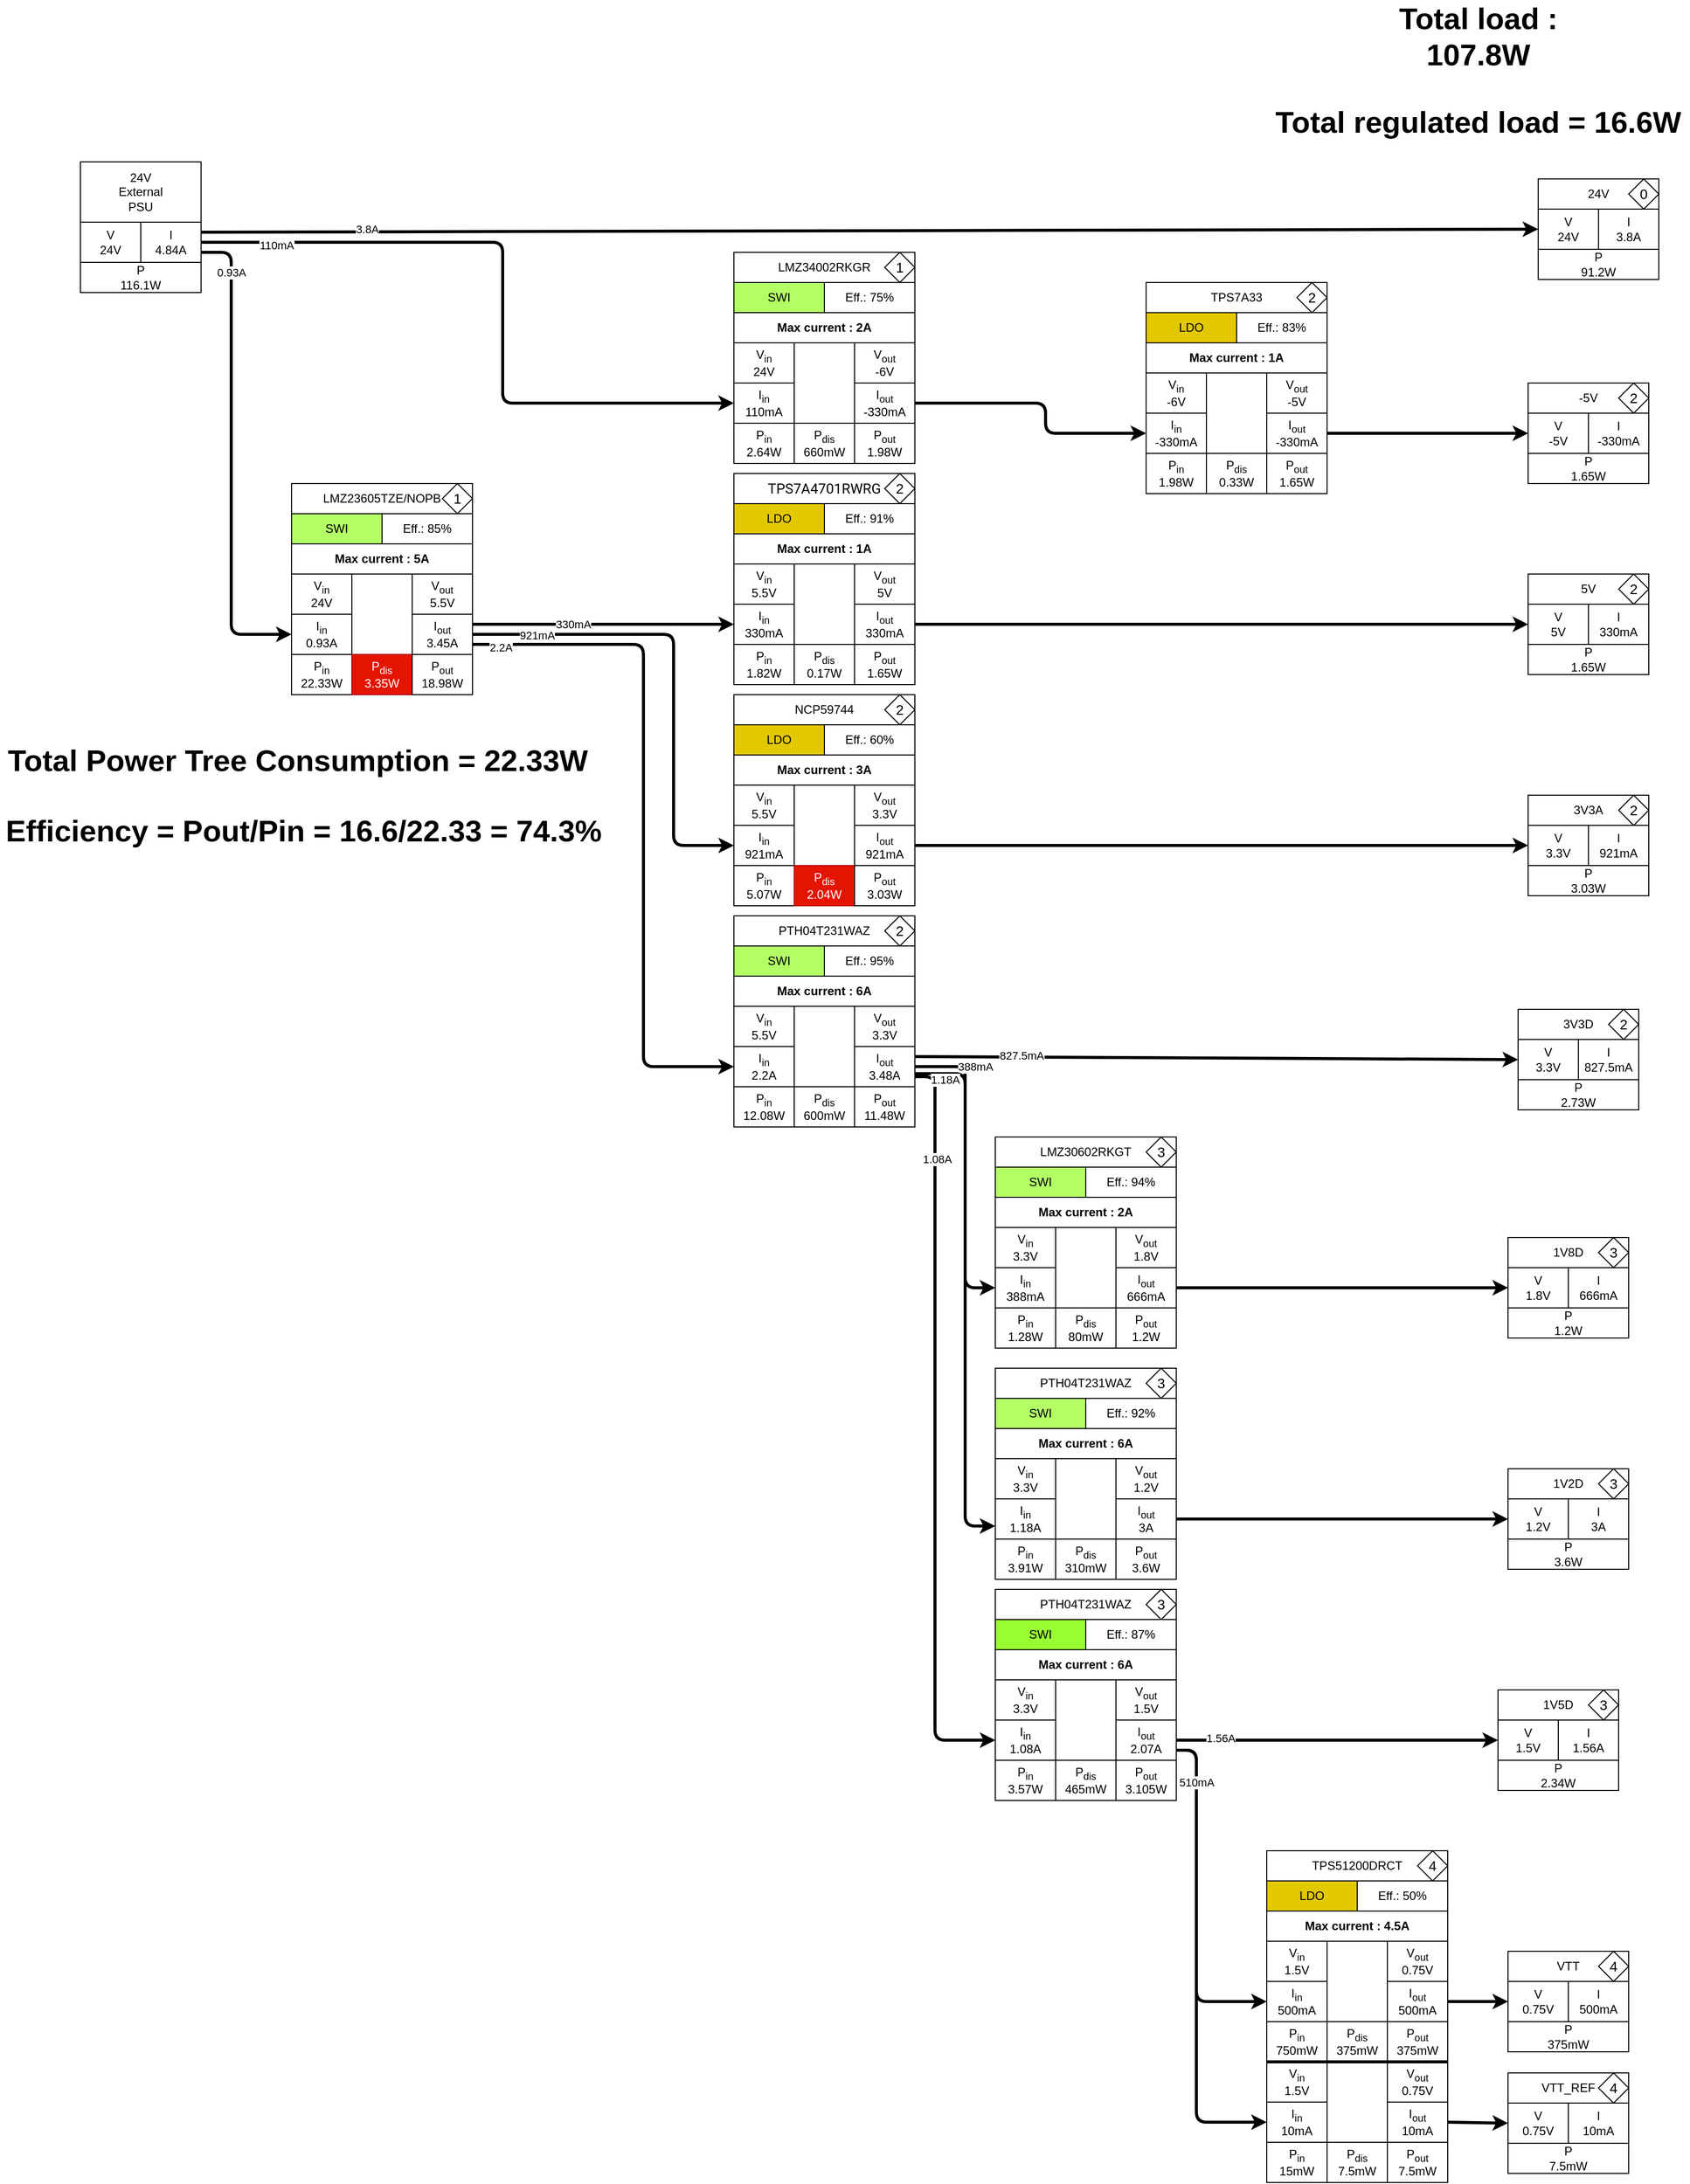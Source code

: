 <mxfile version="14.2.9" type="device"><diagram id="1eocFlP0qBZImxUBDGrG" name="Page-1"><mxGraphModel dx="2842" dy="1656" grid="1" gridSize="10" guides="1" tooltips="1" connect="1" arrows="1" fold="1" page="1" pageScale="1" pageWidth="1169" pageHeight="827" math="0" shadow="0"><root><mxCell id="0"/><mxCell id="1" parent="0"/><mxCell id="SzecO91LN3fsQ0xwAuWx-5" value="" style="group" parent="1" vertex="1" connectable="0"><mxGeometry x="990" y="-513" width="120" height="100" as="geometry"/></mxCell><mxCell id="SzecO91LN3fsQ0xwAuWx-1" value="24V" style="rounded=0;whiteSpace=wrap;html=1;" parent="SzecO91LN3fsQ0xwAuWx-5" vertex="1"><mxGeometry width="120" height="30" as="geometry"/></mxCell><mxCell id="SzecO91LN3fsQ0xwAuWx-2" value="V&lt;br&gt;24V" style="rounded=0;whiteSpace=wrap;html=1;" parent="SzecO91LN3fsQ0xwAuWx-5" vertex="1"><mxGeometry y="30" width="60" height="40" as="geometry"/></mxCell><mxCell id="SzecO91LN3fsQ0xwAuWx-3" value="I&lt;br&gt;3.8A" style="rounded=0;whiteSpace=wrap;html=1;" parent="SzecO91LN3fsQ0xwAuWx-5" vertex="1"><mxGeometry x="60" y="30" width="60" height="40" as="geometry"/></mxCell><mxCell id="SzecO91LN3fsQ0xwAuWx-4" value="P&lt;br&gt;91.2W" style="rounded=0;whiteSpace=wrap;html=1;" parent="SzecO91LN3fsQ0xwAuWx-5" vertex="1"><mxGeometry y="70" width="120" height="30" as="geometry"/></mxCell><mxCell id="SzecO91LN3fsQ0xwAuWx-64" value="&lt;font style=&quot;font-size: 14px&quot;&gt;0&lt;br&gt;&lt;/font&gt;" style="rhombus;whiteSpace=wrap;html=1;" parent="SzecO91LN3fsQ0xwAuWx-5" vertex="1"><mxGeometry x="90" width="30" height="30" as="geometry"/></mxCell><mxCell id="SzecO91LN3fsQ0xwAuWx-6" value="" style="group" parent="1" vertex="1" connectable="0"><mxGeometry x="980" y="-120" width="120" height="100" as="geometry"/></mxCell><mxCell id="SzecO91LN3fsQ0xwAuWx-7" value="5V" style="rounded=0;whiteSpace=wrap;html=1;" parent="SzecO91LN3fsQ0xwAuWx-6" vertex="1"><mxGeometry width="120" height="30" as="geometry"/></mxCell><mxCell id="SzecO91LN3fsQ0xwAuWx-8" value="V&lt;br&gt;5V" style="rounded=0;whiteSpace=wrap;html=1;" parent="SzecO91LN3fsQ0xwAuWx-6" vertex="1"><mxGeometry y="30" width="60" height="40" as="geometry"/></mxCell><mxCell id="SzecO91LN3fsQ0xwAuWx-9" value="I&lt;br&gt;330mA" style="rounded=0;whiteSpace=wrap;html=1;" parent="SzecO91LN3fsQ0xwAuWx-6" vertex="1"><mxGeometry x="60" y="30" width="60" height="40" as="geometry"/></mxCell><mxCell id="SzecO91LN3fsQ0xwAuWx-10" value="P&lt;br&gt;1.65W" style="rounded=0;whiteSpace=wrap;html=1;" parent="SzecO91LN3fsQ0xwAuWx-6" vertex="1"><mxGeometry y="70" width="120" height="30" as="geometry"/></mxCell><mxCell id="SzecO91LN3fsQ0xwAuWx-65" value="&lt;span style=&quot;font-size: 14px&quot;&gt;2&lt;/span&gt;" style="rhombus;whiteSpace=wrap;html=1;" parent="SzecO91LN3fsQ0xwAuWx-6" vertex="1"><mxGeometry x="90" width="30" height="30" as="geometry"/></mxCell><mxCell id="SzecO91LN3fsQ0xwAuWx-11" value="" style="group" parent="1" vertex="1" connectable="0"><mxGeometry x="980" y="-310" width="120" height="100" as="geometry"/></mxCell><mxCell id="SzecO91LN3fsQ0xwAuWx-12" value="-5V" style="rounded=0;whiteSpace=wrap;html=1;" parent="SzecO91LN3fsQ0xwAuWx-11" vertex="1"><mxGeometry width="120" height="30" as="geometry"/></mxCell><mxCell id="SzecO91LN3fsQ0xwAuWx-13" value="V&lt;br&gt;-5V" style="rounded=0;whiteSpace=wrap;html=1;" parent="SzecO91LN3fsQ0xwAuWx-11" vertex="1"><mxGeometry y="30" width="60" height="40" as="geometry"/></mxCell><mxCell id="SzecO91LN3fsQ0xwAuWx-14" value="I&lt;br&gt;-330mA" style="rounded=0;whiteSpace=wrap;html=1;" parent="SzecO91LN3fsQ0xwAuWx-11" vertex="1"><mxGeometry x="60" y="30" width="60" height="40" as="geometry"/></mxCell><mxCell id="SzecO91LN3fsQ0xwAuWx-15" value="P&lt;br&gt;1.65W" style="rounded=0;whiteSpace=wrap;html=1;" parent="SzecO91LN3fsQ0xwAuWx-11" vertex="1"><mxGeometry y="70" width="120" height="30" as="geometry"/></mxCell><mxCell id="SzecO91LN3fsQ0xwAuWx-66" value="&lt;font style=&quot;font-size: 14px&quot;&gt;2&lt;/font&gt;" style="rhombus;whiteSpace=wrap;html=1;" parent="SzecO91LN3fsQ0xwAuWx-11" vertex="1"><mxGeometry x="90" width="30" height="30" as="geometry"/></mxCell><mxCell id="SzecO91LN3fsQ0xwAuWx-16" value="" style="group" parent="1" vertex="1" connectable="0"><mxGeometry x="980" y="100" width="120" height="100" as="geometry"/></mxCell><mxCell id="SzecO91LN3fsQ0xwAuWx-17" value="3V3A" style="rounded=0;whiteSpace=wrap;html=1;" parent="SzecO91LN3fsQ0xwAuWx-16" vertex="1"><mxGeometry width="120" height="30" as="geometry"/></mxCell><mxCell id="SzecO91LN3fsQ0xwAuWx-18" value="V&lt;br&gt;3.3V" style="rounded=0;whiteSpace=wrap;html=1;" parent="SzecO91LN3fsQ0xwAuWx-16" vertex="1"><mxGeometry y="30" width="60" height="40" as="geometry"/></mxCell><mxCell id="SzecO91LN3fsQ0xwAuWx-19" value="I&lt;br&gt;921mA" style="rounded=0;whiteSpace=wrap;html=1;" parent="SzecO91LN3fsQ0xwAuWx-16" vertex="1"><mxGeometry x="60" y="30" width="60" height="40" as="geometry"/></mxCell><mxCell id="SzecO91LN3fsQ0xwAuWx-20" value="P&lt;br&gt;3.03W" style="rounded=0;whiteSpace=wrap;html=1;" parent="SzecO91LN3fsQ0xwAuWx-16" vertex="1"><mxGeometry y="70" width="120" height="30" as="geometry"/></mxCell><mxCell id="SzecO91LN3fsQ0xwAuWx-67" value="&lt;font style=&quot;font-size: 14px&quot;&gt;2&lt;/font&gt;" style="rhombus;whiteSpace=wrap;html=1;" parent="SzecO91LN3fsQ0xwAuWx-16" vertex="1"><mxGeometry x="90" width="30" height="30" as="geometry"/></mxCell><mxCell id="SzecO91LN3fsQ0xwAuWx-21" value="" style="group" parent="1" vertex="1" connectable="0"><mxGeometry x="970" y="313" width="120" height="100" as="geometry"/></mxCell><mxCell id="SzecO91LN3fsQ0xwAuWx-22" value="3V3D" style="rounded=0;whiteSpace=wrap;html=1;" parent="SzecO91LN3fsQ0xwAuWx-21" vertex="1"><mxGeometry width="120" height="30" as="geometry"/></mxCell><mxCell id="SzecO91LN3fsQ0xwAuWx-23" value="V&lt;br&gt;3.3V" style="rounded=0;whiteSpace=wrap;html=1;" parent="SzecO91LN3fsQ0xwAuWx-21" vertex="1"><mxGeometry y="30" width="60" height="40" as="geometry"/></mxCell><mxCell id="SzecO91LN3fsQ0xwAuWx-24" value="I&lt;br&gt;827.5mA" style="rounded=0;whiteSpace=wrap;html=1;" parent="SzecO91LN3fsQ0xwAuWx-21" vertex="1"><mxGeometry x="60" y="30" width="60" height="40" as="geometry"/></mxCell><mxCell id="SzecO91LN3fsQ0xwAuWx-25" value="P&lt;br&gt;2.73W" style="rounded=0;whiteSpace=wrap;html=1;" parent="SzecO91LN3fsQ0xwAuWx-21" vertex="1"><mxGeometry y="70" width="120" height="30" as="geometry"/></mxCell><mxCell id="SzecO91LN3fsQ0xwAuWx-68" value="&lt;font style=&quot;font-size: 14px&quot;&gt;2&lt;/font&gt;" style="rhombus;whiteSpace=wrap;html=1;" parent="SzecO91LN3fsQ0xwAuWx-21" vertex="1"><mxGeometry x="90" width="30" height="30" as="geometry"/></mxCell><mxCell id="SzecO91LN3fsQ0xwAuWx-43" value="" style="group;fillColor=#fff2cc;strokeColor=#d6b656;" parent="1" vertex="1" connectable="0"><mxGeometry x="720" y="1150" width="180" height="210" as="geometry"/></mxCell><mxCell id="SzecO91LN3fsQ0xwAuWx-26" value="TPS51200DRCT" style="rounded=0;whiteSpace=wrap;html=1;" parent="SzecO91LN3fsQ0xwAuWx-43" vertex="1"><mxGeometry width="180" height="30" as="geometry"/></mxCell><mxCell id="SzecO91LN3fsQ0xwAuWx-29" value="&lt;font style=&quot;font-size: 14px&quot;&gt;4&lt;/font&gt;" style="rhombus;whiteSpace=wrap;html=1;" parent="SzecO91LN3fsQ0xwAuWx-43" vertex="1"><mxGeometry x="150" width="30" height="30" as="geometry"/></mxCell><mxCell id="SzecO91LN3fsQ0xwAuWx-30" value="&lt;font color=&quot;#000000&quot;&gt;LDO&lt;/font&gt;" style="rounded=0;whiteSpace=wrap;html=1;fillColor=#e3c800;fontColor=#ffffff;" parent="SzecO91LN3fsQ0xwAuWx-43" vertex="1"><mxGeometry y="30" width="90" height="30" as="geometry"/></mxCell><mxCell id="SzecO91LN3fsQ0xwAuWx-32" value="Eff.: 50%" style="rounded=0;whiteSpace=wrap;html=1;" parent="SzecO91LN3fsQ0xwAuWx-43" vertex="1"><mxGeometry x="90" y="30" width="90" height="30" as="geometry"/></mxCell><mxCell id="SzecO91LN3fsQ0xwAuWx-33" value="" style="rounded=0;whiteSpace=wrap;html=1;" parent="SzecO91LN3fsQ0xwAuWx-43" vertex="1"><mxGeometry y="90" width="180" height="120" as="geometry"/></mxCell><mxCell id="SzecO91LN3fsQ0xwAuWx-34" value="&lt;b&gt;Max current : 4.5A&lt;/b&gt;" style="rounded=0;whiteSpace=wrap;html=1;" parent="SzecO91LN3fsQ0xwAuWx-43" vertex="1"><mxGeometry y="60" width="180" height="30" as="geometry"/></mxCell><mxCell id="SzecO91LN3fsQ0xwAuWx-36" value="V&lt;sub&gt;in&lt;/sub&gt;&lt;br&gt;1.5V" style="rounded=0;whiteSpace=wrap;html=1;" parent="SzecO91LN3fsQ0xwAuWx-43" vertex="1"><mxGeometry y="90" width="60" height="40" as="geometry"/></mxCell><mxCell id="SzecO91LN3fsQ0xwAuWx-37" value="I&lt;sub&gt;in&lt;/sub&gt;&lt;br&gt;500mA" style="rounded=0;whiteSpace=wrap;html=1;" parent="SzecO91LN3fsQ0xwAuWx-43" vertex="1"><mxGeometry y="130" width="60" height="40" as="geometry"/></mxCell><mxCell id="SzecO91LN3fsQ0xwAuWx-38" value="P&lt;sub&gt;in&lt;/sub&gt;&lt;br&gt;750mW" style="rounded=0;whiteSpace=wrap;html=1;" parent="SzecO91LN3fsQ0xwAuWx-43" vertex="1"><mxGeometry y="170" width="60" height="40" as="geometry"/></mxCell><mxCell id="SzecO91LN3fsQ0xwAuWx-39" value="P&lt;sub&gt;dis&lt;/sub&gt;&lt;br&gt;375mW" style="rounded=0;whiteSpace=wrap;html=1;" parent="SzecO91LN3fsQ0xwAuWx-43" vertex="1"><mxGeometry x="60" y="170" width="60" height="40" as="geometry"/></mxCell><mxCell id="SzecO91LN3fsQ0xwAuWx-40" value="P&lt;sub&gt;out&lt;/sub&gt;&lt;br&gt;375mW" style="rounded=0;whiteSpace=wrap;html=1;" parent="SzecO91LN3fsQ0xwAuWx-43" vertex="1"><mxGeometry x="120" y="170" width="60" height="40" as="geometry"/></mxCell><mxCell id="SzecO91LN3fsQ0xwAuWx-41" value="I&lt;sub&gt;out&lt;/sub&gt;&lt;br&gt;500mA" style="rounded=0;whiteSpace=wrap;html=1;" parent="SzecO91LN3fsQ0xwAuWx-43" vertex="1"><mxGeometry x="120" y="130" width="60" height="40" as="geometry"/></mxCell><mxCell id="SzecO91LN3fsQ0xwAuWx-42" value="V&lt;sub&gt;out&lt;/sub&gt;&lt;br&gt;0.75V" style="rounded=0;whiteSpace=wrap;html=1;" parent="SzecO91LN3fsQ0xwAuWx-43" vertex="1"><mxGeometry x="120" y="90" width="60" height="40" as="geometry"/></mxCell><mxCell id="SzecO91LN3fsQ0xwAuWx-44" value="" style="group" parent="1" vertex="1" connectable="0"><mxGeometry x="960" y="540" width="120" height="100" as="geometry"/></mxCell><mxCell id="SzecO91LN3fsQ0xwAuWx-45" value="1V8D" style="rounded=0;whiteSpace=wrap;html=1;" parent="SzecO91LN3fsQ0xwAuWx-44" vertex="1"><mxGeometry width="120" height="30" as="geometry"/></mxCell><mxCell id="SzecO91LN3fsQ0xwAuWx-46" value="V&lt;br&gt;1.8V" style="rounded=0;whiteSpace=wrap;html=1;" parent="SzecO91LN3fsQ0xwAuWx-44" vertex="1"><mxGeometry y="30" width="60" height="40" as="geometry"/></mxCell><mxCell id="SzecO91LN3fsQ0xwAuWx-47" value="I&lt;br&gt;666mA" style="rounded=0;whiteSpace=wrap;html=1;" parent="SzecO91LN3fsQ0xwAuWx-44" vertex="1"><mxGeometry x="60" y="30" width="60" height="40" as="geometry"/></mxCell><mxCell id="SzecO91LN3fsQ0xwAuWx-48" value="P&lt;br&gt;1.2W" style="rounded=0;whiteSpace=wrap;html=1;" parent="SzecO91LN3fsQ0xwAuWx-44" vertex="1"><mxGeometry y="70" width="120" height="30" as="geometry"/></mxCell><mxCell id="SzecO91LN3fsQ0xwAuWx-69" value="&lt;font style=&quot;font-size: 14px&quot;&gt;3&lt;/font&gt;" style="rhombus;whiteSpace=wrap;html=1;" parent="SzecO91LN3fsQ0xwAuWx-44" vertex="1"><mxGeometry x="90" width="30" height="30" as="geometry"/></mxCell><mxCell id="SzecO91LN3fsQ0xwAuWx-49" value="" style="group" parent="1" vertex="1" connectable="0"><mxGeometry x="950" y="990" width="120" height="100" as="geometry"/></mxCell><mxCell id="SzecO91LN3fsQ0xwAuWx-50" value="1V5D" style="rounded=0;whiteSpace=wrap;html=1;" parent="SzecO91LN3fsQ0xwAuWx-49" vertex="1"><mxGeometry width="120" height="30" as="geometry"/></mxCell><mxCell id="SzecO91LN3fsQ0xwAuWx-51" value="V&lt;br&gt;1.5V" style="rounded=0;whiteSpace=wrap;html=1;" parent="SzecO91LN3fsQ0xwAuWx-49" vertex="1"><mxGeometry y="30" width="60" height="40" as="geometry"/></mxCell><mxCell id="SzecO91LN3fsQ0xwAuWx-52" value="I&lt;br&gt;1.56A" style="rounded=0;whiteSpace=wrap;html=1;" parent="SzecO91LN3fsQ0xwAuWx-49" vertex="1"><mxGeometry x="60" y="30" width="60" height="40" as="geometry"/></mxCell><mxCell id="SzecO91LN3fsQ0xwAuWx-53" value="P&lt;br&gt;2.34W" style="rounded=0;whiteSpace=wrap;html=1;" parent="SzecO91LN3fsQ0xwAuWx-49" vertex="1"><mxGeometry y="70" width="120" height="30" as="geometry"/></mxCell><mxCell id="SzecO91LN3fsQ0xwAuWx-70" value="&lt;font style=&quot;font-size: 14px&quot;&gt;3&lt;/font&gt;" style="rhombus;whiteSpace=wrap;html=1;" parent="SzecO91LN3fsQ0xwAuWx-49" vertex="1"><mxGeometry x="90" width="30" height="30" as="geometry"/></mxCell><mxCell id="SzecO91LN3fsQ0xwAuWx-59" value="" style="group" parent="1" vertex="1" connectable="0"><mxGeometry x="960" y="770" width="120" height="100" as="geometry"/></mxCell><mxCell id="SzecO91LN3fsQ0xwAuWx-60" value="1V2D" style="rounded=0;whiteSpace=wrap;html=1;" parent="SzecO91LN3fsQ0xwAuWx-59" vertex="1"><mxGeometry width="120" height="30" as="geometry"/></mxCell><mxCell id="SzecO91LN3fsQ0xwAuWx-61" value="V&lt;br&gt;1.2V" style="rounded=0;whiteSpace=wrap;html=1;" parent="SzecO91LN3fsQ0xwAuWx-59" vertex="1"><mxGeometry y="30" width="60" height="40" as="geometry"/></mxCell><mxCell id="SzecO91LN3fsQ0xwAuWx-62" value="I&lt;br&gt;3A" style="rounded=0;whiteSpace=wrap;html=1;" parent="SzecO91LN3fsQ0xwAuWx-59" vertex="1"><mxGeometry x="60" y="30" width="60" height="40" as="geometry"/></mxCell><mxCell id="SzecO91LN3fsQ0xwAuWx-63" value="P&lt;br&gt;3.6W" style="rounded=0;whiteSpace=wrap;html=1;" parent="SzecO91LN3fsQ0xwAuWx-59" vertex="1"><mxGeometry y="70" width="120" height="30" as="geometry"/></mxCell><mxCell id="SzecO91LN3fsQ0xwAuWx-72" value="&lt;font style=&quot;font-size: 14px&quot;&gt;3&lt;/font&gt;" style="rhombus;whiteSpace=wrap;html=1;" parent="SzecO91LN3fsQ0xwAuWx-59" vertex="1"><mxGeometry x="90" width="30" height="30" as="geometry"/></mxCell><mxCell id="SzecO91LN3fsQ0xwAuWx-73" value="" style="group" parent="1" vertex="1" connectable="0"><mxGeometry x="960" y="1250" width="120" height="100" as="geometry"/></mxCell><mxCell id="SzecO91LN3fsQ0xwAuWx-74" value="VTT" style="rounded=0;whiteSpace=wrap;html=1;" parent="SzecO91LN3fsQ0xwAuWx-73" vertex="1"><mxGeometry width="120" height="30" as="geometry"/></mxCell><mxCell id="SzecO91LN3fsQ0xwAuWx-75" value="V&lt;br&gt;0.75V" style="rounded=0;whiteSpace=wrap;html=1;" parent="SzecO91LN3fsQ0xwAuWx-73" vertex="1"><mxGeometry y="30" width="60" height="40" as="geometry"/></mxCell><mxCell id="SzecO91LN3fsQ0xwAuWx-76" value="I&lt;br&gt;500mA" style="rounded=0;whiteSpace=wrap;html=1;" parent="SzecO91LN3fsQ0xwAuWx-73" vertex="1"><mxGeometry x="60" y="30" width="60" height="40" as="geometry"/></mxCell><mxCell id="SzecO91LN3fsQ0xwAuWx-77" value="P&lt;br&gt;375mW" style="rounded=0;whiteSpace=wrap;html=1;" parent="SzecO91LN3fsQ0xwAuWx-73" vertex="1"><mxGeometry y="70" width="120" height="30" as="geometry"/></mxCell><mxCell id="SzecO91LN3fsQ0xwAuWx-78" value="&lt;font style=&quot;font-size: 14px&quot;&gt;4&lt;/font&gt;" style="rhombus;whiteSpace=wrap;html=1;" parent="SzecO91LN3fsQ0xwAuWx-73" vertex="1"><mxGeometry x="90" width="30" height="30" as="geometry"/></mxCell><mxCell id="SzecO91LN3fsQ0xwAuWx-79" value="" style="group" parent="1" vertex="1" connectable="0"><mxGeometry x="960" y="1371" width="120" height="100" as="geometry"/></mxCell><mxCell id="SzecO91LN3fsQ0xwAuWx-80" value="VTT_REF" style="rounded=0;whiteSpace=wrap;html=1;" parent="SzecO91LN3fsQ0xwAuWx-79" vertex="1"><mxGeometry width="120" height="30" as="geometry"/></mxCell><mxCell id="SzecO91LN3fsQ0xwAuWx-81" value="V&lt;br&gt;0.75V" style="rounded=0;whiteSpace=wrap;html=1;" parent="SzecO91LN3fsQ0xwAuWx-79" vertex="1"><mxGeometry y="30" width="60" height="40" as="geometry"/></mxCell><mxCell id="SzecO91LN3fsQ0xwAuWx-82" value="I&lt;br&gt;10mA" style="rounded=0;whiteSpace=wrap;html=1;" parent="SzecO91LN3fsQ0xwAuWx-79" vertex="1"><mxGeometry x="60" y="30" width="60" height="40" as="geometry"/></mxCell><mxCell id="SzecO91LN3fsQ0xwAuWx-83" value="P&lt;br&gt;7.5mW" style="rounded=0;whiteSpace=wrap;html=1;" parent="SzecO91LN3fsQ0xwAuWx-79" vertex="1"><mxGeometry y="70" width="120" height="30" as="geometry"/></mxCell><mxCell id="SzecO91LN3fsQ0xwAuWx-84" value="&lt;font style=&quot;font-size: 14px&quot;&gt;4&lt;/font&gt;" style="rhombus;whiteSpace=wrap;html=1;" parent="SzecO91LN3fsQ0xwAuWx-79" vertex="1"><mxGeometry x="90" width="30" height="30" as="geometry"/></mxCell><mxCell id="SzecO91LN3fsQ0xwAuWx-87" value="" style="rounded=0;whiteSpace=wrap;html=1;" parent="1" vertex="1"><mxGeometry x="720" y="1360" width="180" height="120" as="geometry"/></mxCell><mxCell id="SzecO91LN3fsQ0xwAuWx-88" value="V&lt;sub&gt;in&lt;/sub&gt;&lt;br&gt;1.5V" style="rounded=0;whiteSpace=wrap;html=1;" parent="1" vertex="1"><mxGeometry x="720" y="1360" width="60" height="40" as="geometry"/></mxCell><mxCell id="SzecO91LN3fsQ0xwAuWx-89" value="I&lt;sub&gt;in&lt;/sub&gt;&lt;br&gt;10mA" style="rounded=0;whiteSpace=wrap;html=1;" parent="1" vertex="1"><mxGeometry x="720" y="1400" width="60" height="40" as="geometry"/></mxCell><mxCell id="SzecO91LN3fsQ0xwAuWx-90" value="P&lt;sub&gt;in&lt;/sub&gt;&lt;br&gt;15mW" style="rounded=0;whiteSpace=wrap;html=1;" parent="1" vertex="1"><mxGeometry x="720" y="1440" width="60" height="40" as="geometry"/></mxCell><mxCell id="SzecO91LN3fsQ0xwAuWx-91" value="P&lt;sub&gt;dis&lt;/sub&gt;&lt;br&gt;7.5mW" style="rounded=0;whiteSpace=wrap;html=1;" parent="1" vertex="1"><mxGeometry x="780" y="1440" width="60" height="40" as="geometry"/></mxCell><mxCell id="SzecO91LN3fsQ0xwAuWx-92" value="P&lt;sub&gt;out&lt;/sub&gt;&lt;br&gt;7.5mW" style="rounded=0;whiteSpace=wrap;html=1;" parent="1" vertex="1"><mxGeometry x="840" y="1440" width="60" height="40" as="geometry"/></mxCell><mxCell id="SzecO91LN3fsQ0xwAuWx-93" value="I&lt;sub&gt;out&lt;/sub&gt;&lt;br&gt;10mA" style="rounded=0;whiteSpace=wrap;html=1;" parent="1" vertex="1"><mxGeometry x="840" y="1400" width="60" height="40" as="geometry"/></mxCell><mxCell id="SzecO91LN3fsQ0xwAuWx-94" value="V&lt;sub&gt;out&lt;/sub&gt;&lt;br&gt;0.75V" style="rounded=0;whiteSpace=wrap;html=1;" parent="1" vertex="1"><mxGeometry x="840" y="1360" width="60" height="40" as="geometry"/></mxCell><mxCell id="SzecO91LN3fsQ0xwAuWx-95" value="" style="endArrow=none;html=1;exitX=0;exitY=1;exitDx=0;exitDy=0;entryX=1;entryY=0;entryDx=0;entryDy=0;strokeWidth=3;" parent="1" source="SzecO91LN3fsQ0xwAuWx-38" target="SzecO91LN3fsQ0xwAuWx-94" edge="1"><mxGeometry width="50" height="50" relative="1" as="geometry"><mxPoint x="650" y="1420" as="sourcePoint"/><mxPoint x="700" y="1370" as="targetPoint"/></mxGeometry></mxCell><mxCell id="SzecO91LN3fsQ0xwAuWx-96" value="" style="endArrow=classic;html=1;strokeWidth=3;exitX=1;exitY=0.5;exitDx=0;exitDy=0;entryX=0;entryY=0.5;entryDx=0;entryDy=0;" parent="1" source="SzecO91LN3fsQ0xwAuWx-93" target="SzecO91LN3fsQ0xwAuWx-81" edge="1"><mxGeometry width="50" height="50" relative="1" as="geometry"><mxPoint x="820" y="1420" as="sourcePoint"/><mxPoint x="870" y="1370" as="targetPoint"/></mxGeometry></mxCell><mxCell id="SzecO91LN3fsQ0xwAuWx-97" value="" style="endArrow=classic;html=1;strokeWidth=3;exitX=1;exitY=0.5;exitDx=0;exitDy=0;entryX=0;entryY=0.5;entryDx=0;entryDy=0;" parent="1" source="SzecO91LN3fsQ0xwAuWx-41" target="SzecO91LN3fsQ0xwAuWx-75" edge="1"><mxGeometry width="50" height="50" relative="1" as="geometry"><mxPoint x="730" y="1290" as="sourcePoint"/><mxPoint x="970" y="1291" as="targetPoint"/></mxGeometry></mxCell><mxCell id="SzecO91LN3fsQ0xwAuWx-121" value="" style="group;fillColor=#fff2cc;strokeColor=#d6b656;" parent="1" vertex="1" connectable="0"><mxGeometry x="450" y="670" width="180" height="210" as="geometry"/></mxCell><mxCell id="SzecO91LN3fsQ0xwAuWx-122" value="PTH04T231WAZ" style="rounded=0;whiteSpace=wrap;html=1;" parent="SzecO91LN3fsQ0xwAuWx-121" vertex="1"><mxGeometry width="180" height="30" as="geometry"/></mxCell><mxCell id="SzecO91LN3fsQ0xwAuWx-123" value="&lt;font style=&quot;font-size: 14px&quot;&gt;3&lt;/font&gt;" style="rhombus;whiteSpace=wrap;html=1;" parent="SzecO91LN3fsQ0xwAuWx-121" vertex="1"><mxGeometry x="150" width="30" height="30" as="geometry"/></mxCell><mxCell id="SzecO91LN3fsQ0xwAuWx-124" value="&lt;font color=&quot;#000000&quot;&gt;SWI&lt;/font&gt;" style="rounded=0;whiteSpace=wrap;html=1;fontColor=#ffffff;fillColor=#B3FF66;" parent="SzecO91LN3fsQ0xwAuWx-121" vertex="1"><mxGeometry y="30" width="90" height="30" as="geometry"/></mxCell><mxCell id="SzecO91LN3fsQ0xwAuWx-125" value="Eff.: 92%" style="rounded=0;whiteSpace=wrap;html=1;" parent="SzecO91LN3fsQ0xwAuWx-121" vertex="1"><mxGeometry x="90" y="30" width="90" height="30" as="geometry"/></mxCell><mxCell id="SzecO91LN3fsQ0xwAuWx-126" value="" style="rounded=0;whiteSpace=wrap;html=1;" parent="SzecO91LN3fsQ0xwAuWx-121" vertex="1"><mxGeometry y="90" width="180" height="120" as="geometry"/></mxCell><mxCell id="SzecO91LN3fsQ0xwAuWx-127" value="&lt;b&gt;Max current : 6A&lt;/b&gt;" style="rounded=0;whiteSpace=wrap;html=1;" parent="SzecO91LN3fsQ0xwAuWx-121" vertex="1"><mxGeometry y="60" width="180" height="30" as="geometry"/></mxCell><mxCell id="SzecO91LN3fsQ0xwAuWx-128" value="V&lt;sub&gt;in&lt;/sub&gt;&lt;br&gt;3.3V" style="rounded=0;whiteSpace=wrap;html=1;" parent="SzecO91LN3fsQ0xwAuWx-121" vertex="1"><mxGeometry y="90" width="60" height="40" as="geometry"/></mxCell><mxCell id="SzecO91LN3fsQ0xwAuWx-129" value="I&lt;sub&gt;in&lt;/sub&gt;&lt;br&gt;1.18A" style="rounded=0;whiteSpace=wrap;html=1;" parent="SzecO91LN3fsQ0xwAuWx-121" vertex="1"><mxGeometry y="130" width="60" height="40" as="geometry"/></mxCell><mxCell id="SzecO91LN3fsQ0xwAuWx-130" value="P&lt;sub&gt;in&lt;/sub&gt;&lt;br&gt;3.91W" style="rounded=0;whiteSpace=wrap;html=1;" parent="SzecO91LN3fsQ0xwAuWx-121" vertex="1"><mxGeometry y="170" width="60" height="40" as="geometry"/></mxCell><mxCell id="SzecO91LN3fsQ0xwAuWx-131" value="P&lt;sub&gt;dis&lt;/sub&gt;&lt;br&gt;310mW" style="rounded=0;whiteSpace=wrap;html=1;" parent="SzecO91LN3fsQ0xwAuWx-121" vertex="1"><mxGeometry x="60" y="170" width="60" height="40" as="geometry"/></mxCell><mxCell id="SzecO91LN3fsQ0xwAuWx-132" value="P&lt;sub&gt;out&lt;/sub&gt;&lt;br&gt;3.6W" style="rounded=0;whiteSpace=wrap;html=1;" parent="SzecO91LN3fsQ0xwAuWx-121" vertex="1"><mxGeometry x="120" y="170" width="60" height="40" as="geometry"/></mxCell><mxCell id="SzecO91LN3fsQ0xwAuWx-133" value="I&lt;sub&gt;out&lt;/sub&gt;&lt;br&gt;3A" style="rounded=0;whiteSpace=wrap;html=1;" parent="SzecO91LN3fsQ0xwAuWx-121" vertex="1"><mxGeometry x="120" y="130" width="60" height="40" as="geometry"/></mxCell><mxCell id="SzecO91LN3fsQ0xwAuWx-134" value="V&lt;sub&gt;out&lt;/sub&gt;&lt;br&gt;1.2V" style="rounded=0;whiteSpace=wrap;html=1;" parent="SzecO91LN3fsQ0xwAuWx-121" vertex="1"><mxGeometry x="120" y="90" width="60" height="40" as="geometry"/></mxCell><mxCell id="SzecO91LN3fsQ0xwAuWx-144" value="" style="endArrow=classic;html=1;strokeWidth=3;exitX=1;exitY=0.5;exitDx=0;exitDy=0;entryX=0;entryY=0.5;entryDx=0;entryDy=0;" parent="1" source="SzecO91LN3fsQ0xwAuWx-133" target="SzecO91LN3fsQ0xwAuWx-61" edge="1"><mxGeometry width="50" height="50" relative="1" as="geometry"><mxPoint x="730" y="1040" as="sourcePoint"/><mxPoint x="890" y="1030" as="targetPoint"/></mxGeometry></mxCell><mxCell id="SzecO91LN3fsQ0xwAuWx-145" value="" style="group;fillColor=#fff2cc;strokeColor=#d6b656;" parent="1" vertex="1" connectable="0"><mxGeometry x="450" y="890" width="180" height="210" as="geometry"/></mxCell><mxCell id="SzecO91LN3fsQ0xwAuWx-146" value="PTH04T231WAZ" style="rounded=0;whiteSpace=wrap;html=1;" parent="SzecO91LN3fsQ0xwAuWx-145" vertex="1"><mxGeometry width="180" height="30" as="geometry"/></mxCell><mxCell id="SzecO91LN3fsQ0xwAuWx-147" value="&lt;font style=&quot;font-size: 14px&quot;&gt;3&lt;/font&gt;" style="rhombus;whiteSpace=wrap;html=1;" parent="SzecO91LN3fsQ0xwAuWx-145" vertex="1"><mxGeometry x="150" width="30" height="30" as="geometry"/></mxCell><mxCell id="SzecO91LN3fsQ0xwAuWx-148" value="&lt;font color=&quot;#000000&quot;&gt;SWI&lt;/font&gt;" style="rounded=0;whiteSpace=wrap;html=1;fontColor=#ffffff;fillColor=#99FF33;" parent="SzecO91LN3fsQ0xwAuWx-145" vertex="1"><mxGeometry y="30" width="90" height="30" as="geometry"/></mxCell><mxCell id="SzecO91LN3fsQ0xwAuWx-149" value="Eff.: 87%" style="rounded=0;whiteSpace=wrap;html=1;" parent="SzecO91LN3fsQ0xwAuWx-145" vertex="1"><mxGeometry x="90" y="30" width="90" height="30" as="geometry"/></mxCell><mxCell id="SzecO91LN3fsQ0xwAuWx-150" value="" style="rounded=0;whiteSpace=wrap;html=1;" parent="SzecO91LN3fsQ0xwAuWx-145" vertex="1"><mxGeometry y="90" width="180" height="120" as="geometry"/></mxCell><mxCell id="SzecO91LN3fsQ0xwAuWx-151" value="&lt;b&gt;Max current : 6A&lt;/b&gt;" style="rounded=0;whiteSpace=wrap;html=1;" parent="SzecO91LN3fsQ0xwAuWx-145" vertex="1"><mxGeometry y="60" width="180" height="30" as="geometry"/></mxCell><mxCell id="SzecO91LN3fsQ0xwAuWx-152" value="V&lt;sub&gt;in&lt;/sub&gt;&lt;br&gt;3.3V" style="rounded=0;whiteSpace=wrap;html=1;" parent="SzecO91LN3fsQ0xwAuWx-145" vertex="1"><mxGeometry y="90" width="60" height="40" as="geometry"/></mxCell><mxCell id="SzecO91LN3fsQ0xwAuWx-153" value="I&lt;sub&gt;in&lt;/sub&gt;&lt;br&gt;1.08A" style="rounded=0;whiteSpace=wrap;html=1;" parent="SzecO91LN3fsQ0xwAuWx-145" vertex="1"><mxGeometry y="130" width="60" height="40" as="geometry"/></mxCell><mxCell id="SzecO91LN3fsQ0xwAuWx-154" value="P&lt;sub&gt;in&lt;/sub&gt;&lt;br&gt;3.57W" style="rounded=0;whiteSpace=wrap;html=1;" parent="SzecO91LN3fsQ0xwAuWx-145" vertex="1"><mxGeometry y="170" width="60" height="40" as="geometry"/></mxCell><mxCell id="SzecO91LN3fsQ0xwAuWx-155" value="P&lt;sub&gt;dis&lt;/sub&gt;&lt;br&gt;465mW" style="rounded=0;whiteSpace=wrap;html=1;" parent="SzecO91LN3fsQ0xwAuWx-145" vertex="1"><mxGeometry x="60" y="170" width="60" height="40" as="geometry"/></mxCell><mxCell id="SzecO91LN3fsQ0xwAuWx-156" value="P&lt;sub&gt;out&lt;/sub&gt;&lt;br&gt;3.105W" style="rounded=0;whiteSpace=wrap;html=1;" parent="SzecO91LN3fsQ0xwAuWx-145" vertex="1"><mxGeometry x="120" y="170" width="60" height="40" as="geometry"/></mxCell><mxCell id="SzecO91LN3fsQ0xwAuWx-157" value="I&lt;sub&gt;out&lt;/sub&gt;&lt;br&gt;2.07A" style="rounded=0;whiteSpace=wrap;html=1;" parent="SzecO91LN3fsQ0xwAuWx-145" vertex="1"><mxGeometry x="120" y="130" width="60" height="40" as="geometry"/></mxCell><mxCell id="SzecO91LN3fsQ0xwAuWx-158" value="V&lt;sub&gt;out&lt;/sub&gt;&lt;br&gt;1.5V" style="rounded=0;whiteSpace=wrap;html=1;" parent="SzecO91LN3fsQ0xwAuWx-145" vertex="1"><mxGeometry x="120" y="90" width="60" height="40" as="geometry"/></mxCell><mxCell id="SzecO91LN3fsQ0xwAuWx-159" value="" style="group;fillColor=#fff2cc;strokeColor=#d6b656;" parent="1" vertex="1" connectable="0"><mxGeometry x="450" y="440" width="180" height="210" as="geometry"/></mxCell><mxCell id="SzecO91LN3fsQ0xwAuWx-160" value="LMZ30602RKGT" style="rounded=0;whiteSpace=wrap;html=1;" parent="SzecO91LN3fsQ0xwAuWx-159" vertex="1"><mxGeometry width="180" height="30" as="geometry"/></mxCell><mxCell id="SzecO91LN3fsQ0xwAuWx-161" value="&lt;font style=&quot;font-size: 14px&quot;&gt;3&lt;/font&gt;" style="rhombus;whiteSpace=wrap;html=1;" parent="SzecO91LN3fsQ0xwAuWx-159" vertex="1"><mxGeometry x="150" width="30" height="30" as="geometry"/></mxCell><mxCell id="SzecO91LN3fsQ0xwAuWx-163" value="Eff.: 94%" style="rounded=0;whiteSpace=wrap;html=1;" parent="SzecO91LN3fsQ0xwAuWx-159" vertex="1"><mxGeometry x="90" y="30" width="90" height="30" as="geometry"/></mxCell><mxCell id="SzecO91LN3fsQ0xwAuWx-164" value="" style="rounded=0;whiteSpace=wrap;html=1;" parent="SzecO91LN3fsQ0xwAuWx-159" vertex="1"><mxGeometry y="90" width="180" height="120" as="geometry"/></mxCell><mxCell id="SzecO91LN3fsQ0xwAuWx-165" value="&lt;b&gt;Max current : 2A&lt;/b&gt;" style="rounded=0;whiteSpace=wrap;html=1;" parent="SzecO91LN3fsQ0xwAuWx-159" vertex="1"><mxGeometry y="60" width="180" height="30" as="geometry"/></mxCell><mxCell id="SzecO91LN3fsQ0xwAuWx-166" value="V&lt;sub&gt;in&lt;/sub&gt;&lt;br&gt;3.3V" style="rounded=0;whiteSpace=wrap;html=1;" parent="SzecO91LN3fsQ0xwAuWx-159" vertex="1"><mxGeometry y="90" width="60" height="40" as="geometry"/></mxCell><mxCell id="SzecO91LN3fsQ0xwAuWx-167" value="I&lt;sub&gt;in&lt;/sub&gt;&lt;br&gt;388mA" style="rounded=0;whiteSpace=wrap;html=1;" parent="SzecO91LN3fsQ0xwAuWx-159" vertex="1"><mxGeometry y="130" width="60" height="40" as="geometry"/></mxCell><mxCell id="SzecO91LN3fsQ0xwAuWx-168" value="P&lt;sub&gt;in&lt;/sub&gt;&lt;br&gt;1.28W" style="rounded=0;whiteSpace=wrap;html=1;" parent="SzecO91LN3fsQ0xwAuWx-159" vertex="1"><mxGeometry y="170" width="60" height="40" as="geometry"/></mxCell><mxCell id="SzecO91LN3fsQ0xwAuWx-169" value="P&lt;sub&gt;dis&lt;/sub&gt;&lt;br&gt;80mW" style="rounded=0;whiteSpace=wrap;html=1;" parent="SzecO91LN3fsQ0xwAuWx-159" vertex="1"><mxGeometry x="60" y="170" width="60" height="40" as="geometry"/></mxCell><mxCell id="SzecO91LN3fsQ0xwAuWx-170" value="P&lt;sub&gt;out&lt;/sub&gt;&lt;br&gt;1.2W" style="rounded=0;whiteSpace=wrap;html=1;" parent="SzecO91LN3fsQ0xwAuWx-159" vertex="1"><mxGeometry x="120" y="170" width="60" height="40" as="geometry"/></mxCell><mxCell id="SzecO91LN3fsQ0xwAuWx-171" value="I&lt;sub&gt;out&lt;/sub&gt;&lt;br&gt;666mA" style="rounded=0;whiteSpace=wrap;html=1;" parent="SzecO91LN3fsQ0xwAuWx-159" vertex="1"><mxGeometry x="120" y="130" width="60" height="40" as="geometry"/></mxCell><mxCell id="SzecO91LN3fsQ0xwAuWx-172" value="V&lt;sub&gt;out&lt;/sub&gt;&lt;br&gt;1.8V" style="rounded=0;whiteSpace=wrap;html=1;" parent="SzecO91LN3fsQ0xwAuWx-159" vertex="1"><mxGeometry x="120" y="90" width="60" height="40" as="geometry"/></mxCell><mxCell id="umRx3-jwQ_Hg1ZYSAT9f-1" value="&lt;font color=&quot;#000000&quot;&gt;SWI&lt;/font&gt;" style="rounded=0;whiteSpace=wrap;html=1;fontColor=#ffffff;fillColor=#B3FF66;" vertex="1" parent="SzecO91LN3fsQ0xwAuWx-159"><mxGeometry y="30" width="90" height="30" as="geometry"/></mxCell><mxCell id="SzecO91LN3fsQ0xwAuWx-173" value="" style="endArrow=classic;html=1;strokeWidth=3;exitX=1;exitY=0.5;exitDx=0;exitDy=0;entryX=0;entryY=0.5;entryDx=0;entryDy=0;" parent="1" source="SzecO91LN3fsQ0xwAuWx-157" target="SzecO91LN3fsQ0xwAuWx-51" edge="1"><mxGeometry width="50" height="50" relative="1" as="geometry"><mxPoint x="720" y="810" as="sourcePoint"/><mxPoint x="960" y="810" as="targetPoint"/></mxGeometry></mxCell><mxCell id="SzecO91LN3fsQ0xwAuWx-193" value="1.56A" style="edgeLabel;html=1;align=center;verticalAlign=middle;resizable=0;points=[];" parent="SzecO91LN3fsQ0xwAuWx-173" vertex="1" connectable="0"><mxGeometry x="-0.724" y="2" relative="1" as="geometry"><mxPoint as="offset"/></mxGeometry></mxCell><mxCell id="SzecO91LN3fsQ0xwAuWx-174" value="" style="endArrow=classic;html=1;strokeWidth=3;exitX=1;exitY=0.5;exitDx=0;exitDy=0;entryX=0;entryY=0.5;entryDx=0;entryDy=0;" parent="1" source="SzecO91LN3fsQ0xwAuWx-171" target="SzecO91LN3fsQ0xwAuWx-46" edge="1"><mxGeometry width="50" height="50" relative="1" as="geometry"><mxPoint x="730" y="590" as="sourcePoint"/><mxPoint x="970" y="590" as="targetPoint"/></mxGeometry></mxCell><mxCell id="SzecO91LN3fsQ0xwAuWx-175" value="" style="group;fillColor=#fff2cc;strokeColor=#d6b656;" parent="1" vertex="1" connectable="0"><mxGeometry x="190" y="220" width="180" height="210" as="geometry"/></mxCell><mxCell id="SzecO91LN3fsQ0xwAuWx-176" value="PTH04T231WAZ" style="rounded=0;whiteSpace=wrap;html=1;" parent="SzecO91LN3fsQ0xwAuWx-175" vertex="1"><mxGeometry width="180" height="30" as="geometry"/></mxCell><mxCell id="SzecO91LN3fsQ0xwAuWx-177" value="&lt;font style=&quot;font-size: 14px&quot;&gt;2&lt;/font&gt;" style="rhombus;whiteSpace=wrap;html=1;" parent="SzecO91LN3fsQ0xwAuWx-175" vertex="1"><mxGeometry x="150" width="30" height="30" as="geometry"/></mxCell><mxCell id="SzecO91LN3fsQ0xwAuWx-178" value="&lt;font color=&quot;#000000&quot;&gt;SWI&lt;/font&gt;" style="rounded=0;whiteSpace=wrap;html=1;fontColor=#ffffff;fillColor=#B3FF66;" parent="SzecO91LN3fsQ0xwAuWx-175" vertex="1"><mxGeometry y="30" width="90" height="30" as="geometry"/></mxCell><mxCell id="SzecO91LN3fsQ0xwAuWx-179" value="Eff.: 95%" style="rounded=0;whiteSpace=wrap;html=1;" parent="SzecO91LN3fsQ0xwAuWx-175" vertex="1"><mxGeometry x="90" y="30" width="90" height="30" as="geometry"/></mxCell><mxCell id="SzecO91LN3fsQ0xwAuWx-180" value="" style="rounded=0;whiteSpace=wrap;html=1;" parent="SzecO91LN3fsQ0xwAuWx-175" vertex="1"><mxGeometry y="90" width="180" height="120" as="geometry"/></mxCell><mxCell id="SzecO91LN3fsQ0xwAuWx-181" value="&lt;b&gt;Max current : 6A&lt;/b&gt;" style="rounded=0;whiteSpace=wrap;html=1;" parent="SzecO91LN3fsQ0xwAuWx-175" vertex="1"><mxGeometry y="60" width="180" height="30" as="geometry"/></mxCell><mxCell id="SzecO91LN3fsQ0xwAuWx-182" value="V&lt;sub&gt;in&lt;/sub&gt;&lt;br&gt;5.5V" style="rounded=0;whiteSpace=wrap;html=1;" parent="SzecO91LN3fsQ0xwAuWx-175" vertex="1"><mxGeometry y="90" width="60" height="40" as="geometry"/></mxCell><mxCell id="SzecO91LN3fsQ0xwAuWx-183" value="I&lt;sub&gt;in&lt;/sub&gt;&lt;br&gt;2.2A" style="rounded=0;whiteSpace=wrap;html=1;" parent="SzecO91LN3fsQ0xwAuWx-175" vertex="1"><mxGeometry y="130" width="60" height="40" as="geometry"/></mxCell><mxCell id="SzecO91LN3fsQ0xwAuWx-184" value="P&lt;sub&gt;in&lt;/sub&gt;&lt;br&gt;12.08W" style="rounded=0;whiteSpace=wrap;html=1;" parent="SzecO91LN3fsQ0xwAuWx-175" vertex="1"><mxGeometry y="170" width="60" height="40" as="geometry"/></mxCell><mxCell id="SzecO91LN3fsQ0xwAuWx-185" value="P&lt;sub&gt;dis&lt;/sub&gt;&lt;br&gt;600mW" style="rounded=0;whiteSpace=wrap;html=1;" parent="SzecO91LN3fsQ0xwAuWx-175" vertex="1"><mxGeometry x="60" y="170" width="60" height="40" as="geometry"/></mxCell><mxCell id="SzecO91LN3fsQ0xwAuWx-186" value="P&lt;sub&gt;out&lt;/sub&gt;&lt;br&gt;11.48W" style="rounded=0;whiteSpace=wrap;html=1;" parent="SzecO91LN3fsQ0xwAuWx-175" vertex="1"><mxGeometry x="120" y="170" width="60" height="40" as="geometry"/></mxCell><mxCell id="SzecO91LN3fsQ0xwAuWx-187" value="I&lt;sub&gt;out&lt;/sub&gt;&lt;br&gt;3.48A" style="rounded=0;whiteSpace=wrap;html=1;" parent="SzecO91LN3fsQ0xwAuWx-175" vertex="1"><mxGeometry x="120" y="130" width="60" height="40" as="geometry"/></mxCell><mxCell id="SzecO91LN3fsQ0xwAuWx-188" value="V&lt;sub&gt;out&lt;/sub&gt;&lt;br&gt;3.3V" style="rounded=0;whiteSpace=wrap;html=1;" parent="SzecO91LN3fsQ0xwAuWx-175" vertex="1"><mxGeometry x="120" y="90" width="60" height="40" as="geometry"/></mxCell><mxCell id="SzecO91LN3fsQ0xwAuWx-189" value="" style="endArrow=classic;html=1;strokeWidth=3;exitX=1;exitY=0.75;exitDx=0;exitDy=0;entryX=0;entryY=0.5;entryDx=0;entryDy=0;" parent="1" source="SzecO91LN3fsQ0xwAuWx-157" target="SzecO91LN3fsQ0xwAuWx-37" edge="1"><mxGeometry width="50" height="50" relative="1" as="geometry"><mxPoint x="600" y="820" as="sourcePoint"/><mxPoint x="1150" y="820" as="targetPoint"/><Array as="points"><mxPoint x="650" y="1050"/><mxPoint x="650" y="1300"/></Array></mxGeometry></mxCell><mxCell id="SzecO91LN3fsQ0xwAuWx-192" value="" style="endArrow=classic;html=1;strokeWidth=3;exitX=1;exitY=0.75;exitDx=0;exitDy=0;entryX=0;entryY=0.5;entryDx=0;entryDy=0;" parent="1" source="SzecO91LN3fsQ0xwAuWx-157" target="SzecO91LN3fsQ0xwAuWx-89" edge="1"><mxGeometry width="50" height="50" relative="1" as="geometry"><mxPoint x="600" y="830" as="sourcePoint"/><mxPoint x="730" y="1310" as="targetPoint"/><Array as="points"><mxPoint x="650" y="1050"/><mxPoint x="650" y="1420"/></Array></mxGeometry></mxCell><mxCell id="SzecO91LN3fsQ0xwAuWx-194" value="510mA" style="edgeLabel;html=1;align=center;verticalAlign=middle;resizable=0;points=[];" parent="SzecO91LN3fsQ0xwAuWx-192" vertex="1" connectable="0"><mxGeometry x="-0.775" relative="1" as="geometry"><mxPoint as="offset"/></mxGeometry></mxCell><mxCell id="SzecO91LN3fsQ0xwAuWx-195" value="" style="endArrow=classic;html=1;strokeWidth=3;exitX=1;exitY=0.25;exitDx=0;exitDy=0;entryX=0;entryY=0.5;entryDx=0;entryDy=0;" parent="1" source="SzecO91LN3fsQ0xwAuWx-187" target="SzecO91LN3fsQ0xwAuWx-23" edge="1"><mxGeometry width="50" height="50" relative="1" as="geometry"><mxPoint x="250" y="360" as="sourcePoint"/><mxPoint x="800" y="360" as="targetPoint"/></mxGeometry></mxCell><mxCell id="SzecO91LN3fsQ0xwAuWx-196" value="827.5mA" style="edgeLabel;html=1;align=center;verticalAlign=middle;resizable=0;points=[];" parent="SzecO91LN3fsQ0xwAuWx-195" vertex="1" connectable="0"><mxGeometry x="-0.724" y="2" relative="1" as="geometry"><mxPoint x="22.41" as="offset"/></mxGeometry></mxCell><mxCell id="SzecO91LN3fsQ0xwAuWx-197" value="" style="endArrow=classic;html=1;strokeWidth=3;exitX=1;exitY=0.5;exitDx=0;exitDy=0;entryX=0;entryY=0.5;entryDx=0;entryDy=0;" parent="1" source="SzecO91LN3fsQ0xwAuWx-187" target="SzecO91LN3fsQ0xwAuWx-167" edge="1"><mxGeometry width="50" height="50" relative="1" as="geometry"><mxPoint x="380" y="370" as="sourcePoint"/><mxPoint x="1160" y="373" as="targetPoint"/><Array as="points"><mxPoint x="420" y="370"/><mxPoint x="420" y="590"/></Array></mxGeometry></mxCell><mxCell id="SzecO91LN3fsQ0xwAuWx-198" value="388mA" style="edgeLabel;html=1;align=center;verticalAlign=middle;resizable=0;points=[];" parent="SzecO91LN3fsQ0xwAuWx-197" vertex="1" connectable="0"><mxGeometry x="-0.724" y="2" relative="1" as="geometry"><mxPoint x="18.57" y="2" as="offset"/></mxGeometry></mxCell><mxCell id="SzecO91LN3fsQ0xwAuWx-199" value="" style="endArrow=classic;html=1;strokeWidth=3;exitX=1;exitY=0.75;exitDx=0;exitDy=0;entryX=0;entryY=0.5;entryDx=0;entryDy=0;" parent="1" source="SzecO91LN3fsQ0xwAuWx-187" target="SzecO91LN3fsQ0xwAuWx-153" edge="1"><mxGeometry width="50" height="50" relative="1" as="geometry"><mxPoint x="380" y="380" as="sourcePoint"/><mxPoint x="730" y="600" as="targetPoint"/><Array as="points"><mxPoint x="390" y="380"/><mxPoint x="390" y="1040"/></Array></mxGeometry></mxCell><mxCell id="SzecO91LN3fsQ0xwAuWx-200" value="1.08A" style="edgeLabel;html=1;align=center;verticalAlign=middle;resizable=0;points=[];" parent="SzecO91LN3fsQ0xwAuWx-199" vertex="1" connectable="0"><mxGeometry x="-0.724" y="2" relative="1" as="geometry"><mxPoint as="offset"/></mxGeometry></mxCell><mxCell id="SzecO91LN3fsQ0xwAuWx-201" value="" style="group;fillColor=#fff2cc;strokeColor=#d6b656;" parent="1" vertex="1" connectable="0"><mxGeometry x="190" width="180" height="210" as="geometry"/></mxCell><mxCell id="SzecO91LN3fsQ0xwAuWx-202" value="NCP59744" style="rounded=0;whiteSpace=wrap;html=1;" parent="SzecO91LN3fsQ0xwAuWx-201" vertex="1"><mxGeometry width="180" height="30" as="geometry"/></mxCell><mxCell id="SzecO91LN3fsQ0xwAuWx-203" value="&lt;font style=&quot;font-size: 14px&quot;&gt;2&lt;/font&gt;" style="rhombus;whiteSpace=wrap;html=1;" parent="SzecO91LN3fsQ0xwAuWx-201" vertex="1"><mxGeometry x="150" width="30" height="30" as="geometry"/></mxCell><mxCell id="SzecO91LN3fsQ0xwAuWx-204" value="&lt;font color=&quot;#000000&quot;&gt;LDO&lt;/font&gt;" style="rounded=0;whiteSpace=wrap;html=1;fillColor=#e3c800;fontColor=#ffffff;" parent="SzecO91LN3fsQ0xwAuWx-201" vertex="1"><mxGeometry y="30" width="90" height="30" as="geometry"/></mxCell><mxCell id="SzecO91LN3fsQ0xwAuWx-205" value="Eff.: 60%" style="rounded=0;whiteSpace=wrap;html=1;" parent="SzecO91LN3fsQ0xwAuWx-201" vertex="1"><mxGeometry x="90" y="30" width="90" height="30" as="geometry"/></mxCell><mxCell id="SzecO91LN3fsQ0xwAuWx-206" value="" style="rounded=0;whiteSpace=wrap;html=1;" parent="SzecO91LN3fsQ0xwAuWx-201" vertex="1"><mxGeometry y="90" width="180" height="120" as="geometry"/></mxCell><mxCell id="SzecO91LN3fsQ0xwAuWx-207" value="&lt;b&gt;Max current : 3A&lt;/b&gt;" style="rounded=0;whiteSpace=wrap;html=1;" parent="SzecO91LN3fsQ0xwAuWx-201" vertex="1"><mxGeometry y="60" width="180" height="30" as="geometry"/></mxCell><mxCell id="SzecO91LN3fsQ0xwAuWx-208" value="V&lt;sub&gt;in&lt;/sub&gt;&lt;br&gt;5.5V" style="rounded=0;whiteSpace=wrap;html=1;" parent="SzecO91LN3fsQ0xwAuWx-201" vertex="1"><mxGeometry y="90" width="60" height="40" as="geometry"/></mxCell><mxCell id="SzecO91LN3fsQ0xwAuWx-209" value="I&lt;sub&gt;in&lt;/sub&gt;&lt;br&gt;921mA" style="rounded=0;whiteSpace=wrap;html=1;" parent="SzecO91LN3fsQ0xwAuWx-201" vertex="1"><mxGeometry y="130" width="60" height="40" as="geometry"/></mxCell><mxCell id="SzecO91LN3fsQ0xwAuWx-210" value="P&lt;sub&gt;in&lt;/sub&gt;&lt;br&gt;5.07W" style="rounded=0;whiteSpace=wrap;html=1;" parent="SzecO91LN3fsQ0xwAuWx-201" vertex="1"><mxGeometry y="170" width="60" height="40" as="geometry"/></mxCell><mxCell id="SzecO91LN3fsQ0xwAuWx-211" value="P&lt;sub&gt;dis&lt;/sub&gt;&lt;br&gt;2.04W" style="rounded=0;whiteSpace=wrap;html=1;fillColor=#e51400;strokeColor=#B20000;fontColor=#ffffff;" parent="SzecO91LN3fsQ0xwAuWx-201" vertex="1"><mxGeometry x="60" y="170" width="60" height="40" as="geometry"/></mxCell><mxCell id="SzecO91LN3fsQ0xwAuWx-212" value="P&lt;sub&gt;out&lt;/sub&gt;&lt;br&gt;3.03W" style="rounded=0;whiteSpace=wrap;html=1;" parent="SzecO91LN3fsQ0xwAuWx-201" vertex="1"><mxGeometry x="120" y="170" width="60" height="40" as="geometry"/></mxCell><mxCell id="SzecO91LN3fsQ0xwAuWx-213" value="I&lt;sub&gt;out&lt;/sub&gt;&lt;br&gt;921mA" style="rounded=0;whiteSpace=wrap;html=1;" parent="SzecO91LN3fsQ0xwAuWx-201" vertex="1"><mxGeometry x="120" y="130" width="60" height="40" as="geometry"/></mxCell><mxCell id="SzecO91LN3fsQ0xwAuWx-214" value="V&lt;sub&gt;out&lt;/sub&gt;&lt;br&gt;3.3V" style="rounded=0;whiteSpace=wrap;html=1;" parent="SzecO91LN3fsQ0xwAuWx-201" vertex="1"><mxGeometry x="120" y="90" width="60" height="40" as="geometry"/></mxCell><mxCell id="SzecO91LN3fsQ0xwAuWx-215" value="" style="endArrow=classic;html=1;strokeWidth=3;exitX=1;exitY=0.5;exitDx=0;exitDy=0;entryX=0;entryY=0.5;entryDx=0;entryDy=0;" parent="1" source="SzecO91LN3fsQ0xwAuWx-213" target="SzecO91LN3fsQ0xwAuWx-18" edge="1"><mxGeometry width="50" height="50" relative="1" as="geometry"><mxPoint x="740" y="230" as="sourcePoint"/><mxPoint x="1520" y="233" as="targetPoint"/></mxGeometry></mxCell><mxCell id="SzecO91LN3fsQ0xwAuWx-218" value="" style="endArrow=classic;html=1;strokeWidth=3;exitX=1;exitY=0.5;exitDx=0;exitDy=0;entryX=0;entryY=0.5;entryDx=0;entryDy=0;" parent="1" edge="1"><mxGeometry width="50" height="50" relative="1" as="geometry"><mxPoint x="370" y="377" as="sourcePoint"/><mxPoint x="450" y="827" as="targetPoint"/><Array as="points"><mxPoint x="420" y="377"/><mxPoint x="420" y="827"/></Array></mxGeometry></mxCell><mxCell id="SzecO91LN3fsQ0xwAuWx-219" value="1.18A" style="edgeLabel;html=1;align=center;verticalAlign=middle;resizable=0;points=[];" parent="SzecO91LN3fsQ0xwAuWx-218" vertex="1" connectable="0"><mxGeometry x="-0.724" y="2" relative="1" as="geometry"><mxPoint x="-22" y="-17.33" as="offset"/></mxGeometry></mxCell><mxCell id="SzecO91LN3fsQ0xwAuWx-220" value="" style="group;fillColor=#fff2cc;strokeColor=#d6b656;" parent="1" vertex="1" connectable="0"><mxGeometry x="190" y="-220" width="180" height="210" as="geometry"/></mxCell><mxCell id="SzecO91LN3fsQ0xwAuWx-221" value="&lt;font face=&quot;roboto, segoe ui, tahoma, sans-serif&quot;&gt;&lt;span style=&quot;font-size: 13.92px&quot;&gt;TPS7A4701RWRG&lt;/span&gt;&lt;/font&gt;" style="rounded=0;whiteSpace=wrap;html=1;" parent="SzecO91LN3fsQ0xwAuWx-220" vertex="1"><mxGeometry width="180" height="30" as="geometry"/></mxCell><mxCell id="SzecO91LN3fsQ0xwAuWx-222" value="&lt;font style=&quot;font-size: 14px&quot;&gt;2&lt;/font&gt;" style="rhombus;whiteSpace=wrap;html=1;" parent="SzecO91LN3fsQ0xwAuWx-220" vertex="1"><mxGeometry x="150" width="30" height="30" as="geometry"/></mxCell><mxCell id="SzecO91LN3fsQ0xwAuWx-223" value="&lt;font color=&quot;#000000&quot;&gt;LDO&lt;/font&gt;" style="rounded=0;whiteSpace=wrap;html=1;fillColor=#e3c800;fontColor=#ffffff;" parent="SzecO91LN3fsQ0xwAuWx-220" vertex="1"><mxGeometry y="30" width="90" height="30" as="geometry"/></mxCell><mxCell id="SzecO91LN3fsQ0xwAuWx-224" value="Eff.: 91%" style="rounded=0;whiteSpace=wrap;html=1;" parent="SzecO91LN3fsQ0xwAuWx-220" vertex="1"><mxGeometry x="90" y="30" width="90" height="30" as="geometry"/></mxCell><mxCell id="SzecO91LN3fsQ0xwAuWx-225" value="" style="rounded=0;whiteSpace=wrap;html=1;" parent="SzecO91LN3fsQ0xwAuWx-220" vertex="1"><mxGeometry y="90" width="180" height="120" as="geometry"/></mxCell><mxCell id="SzecO91LN3fsQ0xwAuWx-226" value="&lt;b&gt;Max current : 1A&lt;/b&gt;" style="rounded=0;whiteSpace=wrap;html=1;" parent="SzecO91LN3fsQ0xwAuWx-220" vertex="1"><mxGeometry y="60" width="180" height="30" as="geometry"/></mxCell><mxCell id="SzecO91LN3fsQ0xwAuWx-227" value="V&lt;sub&gt;in&lt;/sub&gt;&lt;br&gt;5.5V" style="rounded=0;whiteSpace=wrap;html=1;" parent="SzecO91LN3fsQ0xwAuWx-220" vertex="1"><mxGeometry y="90" width="60" height="40" as="geometry"/></mxCell><mxCell id="SzecO91LN3fsQ0xwAuWx-228" value="I&lt;sub&gt;in&lt;/sub&gt;&lt;br&gt;330mA" style="rounded=0;whiteSpace=wrap;html=1;" parent="SzecO91LN3fsQ0xwAuWx-220" vertex="1"><mxGeometry y="130" width="60" height="40" as="geometry"/></mxCell><mxCell id="SzecO91LN3fsQ0xwAuWx-229" value="P&lt;sub&gt;in&lt;/sub&gt;&lt;br&gt;1.82W" style="rounded=0;whiteSpace=wrap;html=1;" parent="SzecO91LN3fsQ0xwAuWx-220" vertex="1"><mxGeometry y="170" width="60" height="40" as="geometry"/></mxCell><mxCell id="SzecO91LN3fsQ0xwAuWx-230" value="P&lt;sub&gt;dis&lt;/sub&gt;&lt;br&gt;0.17W" style="rounded=0;whiteSpace=wrap;html=1;" parent="SzecO91LN3fsQ0xwAuWx-220" vertex="1"><mxGeometry x="60" y="170" width="60" height="40" as="geometry"/></mxCell><mxCell id="SzecO91LN3fsQ0xwAuWx-231" value="P&lt;sub&gt;out&lt;/sub&gt;&lt;br&gt;1.65W" style="rounded=0;whiteSpace=wrap;html=1;" parent="SzecO91LN3fsQ0xwAuWx-220" vertex="1"><mxGeometry x="120" y="170" width="60" height="40" as="geometry"/></mxCell><mxCell id="SzecO91LN3fsQ0xwAuWx-232" value="I&lt;sub&gt;out&lt;/sub&gt;&lt;br&gt;330mA" style="rounded=0;whiteSpace=wrap;html=1;" parent="SzecO91LN3fsQ0xwAuWx-220" vertex="1"><mxGeometry x="120" y="130" width="60" height="40" as="geometry"/></mxCell><mxCell id="SzecO91LN3fsQ0xwAuWx-233" value="V&lt;sub&gt;out&lt;/sub&gt;&lt;br&gt;5V" style="rounded=0;whiteSpace=wrap;html=1;" parent="SzecO91LN3fsQ0xwAuWx-220" vertex="1"><mxGeometry x="120" y="90" width="60" height="40" as="geometry"/></mxCell><mxCell id="SzecO91LN3fsQ0xwAuWx-248" value="" style="endArrow=classic;html=1;strokeWidth=3;exitX=1;exitY=0.5;exitDx=0;exitDy=0;entryX=0;entryY=0.5;entryDx=0;entryDy=0;" parent="1" source="SzecO91LN3fsQ0xwAuWx-232" target="SzecO91LN3fsQ0xwAuWx-8" edge="1"><mxGeometry width="50" height="50" relative="1" as="geometry"><mxPoint x="380" y="-60" as="sourcePoint"/><mxPoint x="990" y="-60" as="targetPoint"/></mxGeometry></mxCell><mxCell id="SzecO91LN3fsQ0xwAuWx-249" value="" style="group;fillColor=#fff2cc;strokeColor=#d6b656;" parent="1" vertex="1" connectable="0"><mxGeometry x="600" y="-410" width="180" height="210" as="geometry"/></mxCell><mxCell id="SzecO91LN3fsQ0xwAuWx-250" value="TPS7A33" style="rounded=0;whiteSpace=wrap;html=1;" parent="SzecO91LN3fsQ0xwAuWx-249" vertex="1"><mxGeometry width="180" height="30" as="geometry"/></mxCell><mxCell id="SzecO91LN3fsQ0xwAuWx-251" value="&lt;font style=&quot;font-size: 14px&quot;&gt;2&lt;/font&gt;" style="rhombus;whiteSpace=wrap;html=1;" parent="SzecO91LN3fsQ0xwAuWx-249" vertex="1"><mxGeometry x="150" width="30" height="30" as="geometry"/></mxCell><mxCell id="SzecO91LN3fsQ0xwAuWx-252" value="&lt;font color=&quot;#000000&quot;&gt;LDO&lt;/font&gt;" style="rounded=0;whiteSpace=wrap;html=1;fillColor=#e3c800;fontColor=#ffffff;" parent="SzecO91LN3fsQ0xwAuWx-249" vertex="1"><mxGeometry y="30" width="90" height="30" as="geometry"/></mxCell><mxCell id="SzecO91LN3fsQ0xwAuWx-253" value="Eff.: 83%" style="rounded=0;whiteSpace=wrap;html=1;" parent="SzecO91LN3fsQ0xwAuWx-249" vertex="1"><mxGeometry x="90" y="30" width="90" height="30" as="geometry"/></mxCell><mxCell id="SzecO91LN3fsQ0xwAuWx-254" value="" style="rounded=0;whiteSpace=wrap;html=1;" parent="SzecO91LN3fsQ0xwAuWx-249" vertex="1"><mxGeometry y="90" width="180" height="120" as="geometry"/></mxCell><mxCell id="SzecO91LN3fsQ0xwAuWx-255" value="&lt;b&gt;Max current : 1A&lt;/b&gt;" style="rounded=0;whiteSpace=wrap;html=1;" parent="SzecO91LN3fsQ0xwAuWx-249" vertex="1"><mxGeometry y="60" width="180" height="30" as="geometry"/></mxCell><mxCell id="SzecO91LN3fsQ0xwAuWx-256" value="V&lt;sub&gt;in&lt;/sub&gt;&lt;br&gt;-6V" style="rounded=0;whiteSpace=wrap;html=1;" parent="SzecO91LN3fsQ0xwAuWx-249" vertex="1"><mxGeometry y="90" width="60" height="40" as="geometry"/></mxCell><mxCell id="SzecO91LN3fsQ0xwAuWx-257" value="I&lt;sub&gt;in&lt;/sub&gt;&lt;br&gt;-330mA" style="rounded=0;whiteSpace=wrap;html=1;" parent="SzecO91LN3fsQ0xwAuWx-249" vertex="1"><mxGeometry y="130" width="60" height="40" as="geometry"/></mxCell><mxCell id="SzecO91LN3fsQ0xwAuWx-258" value="P&lt;sub&gt;in&lt;/sub&gt;&lt;br&gt;1.98W" style="rounded=0;whiteSpace=wrap;html=1;" parent="SzecO91LN3fsQ0xwAuWx-249" vertex="1"><mxGeometry y="170" width="60" height="40" as="geometry"/></mxCell><mxCell id="SzecO91LN3fsQ0xwAuWx-259" value="P&lt;sub&gt;dis&lt;/sub&gt;&lt;br&gt;0.33W" style="rounded=0;whiteSpace=wrap;html=1;" parent="SzecO91LN3fsQ0xwAuWx-249" vertex="1"><mxGeometry x="60" y="170" width="60" height="40" as="geometry"/></mxCell><mxCell id="SzecO91LN3fsQ0xwAuWx-260" value="P&lt;sub&gt;out&lt;/sub&gt;&lt;br&gt;1.65W" style="rounded=0;whiteSpace=wrap;html=1;" parent="SzecO91LN3fsQ0xwAuWx-249" vertex="1"><mxGeometry x="120" y="170" width="60" height="40" as="geometry"/></mxCell><mxCell id="SzecO91LN3fsQ0xwAuWx-261" value="I&lt;sub&gt;out&lt;/sub&gt;&lt;br&gt;-330mA" style="rounded=0;whiteSpace=wrap;html=1;" parent="SzecO91LN3fsQ0xwAuWx-249" vertex="1"><mxGeometry x="120" y="130" width="60" height="40" as="geometry"/></mxCell><mxCell id="SzecO91LN3fsQ0xwAuWx-262" value="V&lt;sub&gt;out&lt;/sub&gt;&lt;br&gt;-5V" style="rounded=0;whiteSpace=wrap;html=1;" parent="SzecO91LN3fsQ0xwAuWx-249" vertex="1"><mxGeometry x="120" y="90" width="60" height="40" as="geometry"/></mxCell><mxCell id="SzecO91LN3fsQ0xwAuWx-277" value="" style="endArrow=classic;html=1;strokeWidth=3;exitX=1;exitY=0.5;exitDx=0;exitDy=0;entryX=0;entryY=0.5;entryDx=0;entryDy=0;" parent="1" source="SzecO91LN3fsQ0xwAuWx-261" target="SzecO91LN3fsQ0xwAuWx-13" edge="1"><mxGeometry width="50" height="50" relative="1" as="geometry"><mxPoint x="780" y="-190" as="sourcePoint"/><mxPoint x="1390" y="-190" as="targetPoint"/></mxGeometry></mxCell><mxCell id="SzecO91LN3fsQ0xwAuWx-278" value="" style="group;fillColor=#fff2cc;strokeColor=#d6b656;" parent="1" vertex="1" connectable="0"><mxGeometry x="190" y="-440" width="180" height="210" as="geometry"/></mxCell><mxCell id="SzecO91LN3fsQ0xwAuWx-279" value="LMZ34002RKGR" style="rounded=0;whiteSpace=wrap;html=1;" parent="SzecO91LN3fsQ0xwAuWx-278" vertex="1"><mxGeometry width="180" height="30" as="geometry"/></mxCell><mxCell id="SzecO91LN3fsQ0xwAuWx-280" value="&lt;font style=&quot;font-size: 14px&quot;&gt;1&lt;/font&gt;" style="rhombus;whiteSpace=wrap;html=1;" parent="SzecO91LN3fsQ0xwAuWx-278" vertex="1"><mxGeometry x="150" width="30" height="30" as="geometry"/></mxCell><mxCell id="SzecO91LN3fsQ0xwAuWx-281" value="&lt;font color=&quot;#000000&quot;&gt;SWI&lt;/font&gt;" style="rounded=0;whiteSpace=wrap;html=1;fontColor=#ffffff;fillColor=#B3FF66;" parent="SzecO91LN3fsQ0xwAuWx-278" vertex="1"><mxGeometry y="30" width="90" height="30" as="geometry"/></mxCell><mxCell id="SzecO91LN3fsQ0xwAuWx-282" value="Eff.: 75%" style="rounded=0;whiteSpace=wrap;html=1;" parent="SzecO91LN3fsQ0xwAuWx-278" vertex="1"><mxGeometry x="90" y="30" width="90" height="30" as="geometry"/></mxCell><mxCell id="SzecO91LN3fsQ0xwAuWx-283" value="" style="rounded=0;whiteSpace=wrap;html=1;" parent="SzecO91LN3fsQ0xwAuWx-278" vertex="1"><mxGeometry y="90" width="180" height="120" as="geometry"/></mxCell><mxCell id="SzecO91LN3fsQ0xwAuWx-284" value="&lt;b&gt;Max current : 2A&lt;/b&gt;" style="rounded=0;whiteSpace=wrap;html=1;" parent="SzecO91LN3fsQ0xwAuWx-278" vertex="1"><mxGeometry y="60" width="180" height="30" as="geometry"/></mxCell><mxCell id="SzecO91LN3fsQ0xwAuWx-285" value="V&lt;sub&gt;in&lt;/sub&gt;&lt;br&gt;24V" style="rounded=0;whiteSpace=wrap;html=1;" parent="SzecO91LN3fsQ0xwAuWx-278" vertex="1"><mxGeometry y="90" width="60" height="40" as="geometry"/></mxCell><mxCell id="SzecO91LN3fsQ0xwAuWx-286" value="I&lt;sub&gt;in&lt;/sub&gt;&lt;br&gt;110mA" style="rounded=0;whiteSpace=wrap;html=1;" parent="SzecO91LN3fsQ0xwAuWx-278" vertex="1"><mxGeometry y="130" width="60" height="40" as="geometry"/></mxCell><mxCell id="SzecO91LN3fsQ0xwAuWx-287" value="P&lt;sub&gt;in&lt;/sub&gt;&lt;br&gt;2.64W" style="rounded=0;whiteSpace=wrap;html=1;" parent="SzecO91LN3fsQ0xwAuWx-278" vertex="1"><mxGeometry y="170" width="60" height="40" as="geometry"/></mxCell><mxCell id="SzecO91LN3fsQ0xwAuWx-288" value="P&lt;sub&gt;dis&lt;/sub&gt;&lt;br&gt;660mW" style="rounded=0;whiteSpace=wrap;html=1;" parent="SzecO91LN3fsQ0xwAuWx-278" vertex="1"><mxGeometry x="60" y="170" width="60" height="40" as="geometry"/></mxCell><mxCell id="SzecO91LN3fsQ0xwAuWx-289" value="P&lt;sub&gt;out&lt;/sub&gt;&lt;br&gt;1.98W" style="rounded=0;whiteSpace=wrap;html=1;" parent="SzecO91LN3fsQ0xwAuWx-278" vertex="1"><mxGeometry x="120" y="170" width="60" height="40" as="geometry"/></mxCell><mxCell id="SzecO91LN3fsQ0xwAuWx-290" value="I&lt;sub&gt;out&lt;/sub&gt;&lt;br&gt;-330mA" style="rounded=0;whiteSpace=wrap;html=1;" parent="SzecO91LN3fsQ0xwAuWx-278" vertex="1"><mxGeometry x="120" y="130" width="60" height="40" as="geometry"/></mxCell><mxCell id="SzecO91LN3fsQ0xwAuWx-291" value="V&lt;sub&gt;out&lt;/sub&gt;&lt;br&gt;-6V" style="rounded=0;whiteSpace=wrap;html=1;" parent="SzecO91LN3fsQ0xwAuWx-278" vertex="1"><mxGeometry x="120" y="90" width="60" height="40" as="geometry"/></mxCell><mxCell id="SzecO91LN3fsQ0xwAuWx-292" value="" style="endArrow=classic;html=1;strokeWidth=3;exitX=1;exitY=0.5;exitDx=0;exitDy=0;entryX=0;entryY=0.5;entryDx=0;entryDy=0;" parent="1" source="SzecO91LN3fsQ0xwAuWx-290" target="SzecO91LN3fsQ0xwAuWx-257" edge="1"><mxGeometry width="50" height="50" relative="1" as="geometry"><mxPoint x="400" y="-170" as="sourcePoint"/><mxPoint x="1010" y="-170" as="targetPoint"/><Array as="points"><mxPoint x="500" y="-290"/><mxPoint x="500" y="-260"/></Array></mxGeometry></mxCell><mxCell id="SzecO91LN3fsQ0xwAuWx-293" value="" style="group;fillColor=#e51400;strokeColor=#B20000;fontColor=#ffffff;" parent="1" vertex="1" connectable="0"><mxGeometry x="-250" y="-210" width="180" height="210" as="geometry"/></mxCell><mxCell id="SzecO91LN3fsQ0xwAuWx-294" value="LMZ23605TZE/NOPB" style="rounded=0;whiteSpace=wrap;html=1;" parent="SzecO91LN3fsQ0xwAuWx-293" vertex="1"><mxGeometry width="180" height="30" as="geometry"/></mxCell><mxCell id="SzecO91LN3fsQ0xwAuWx-295" value="&lt;font style=&quot;font-size: 14px&quot;&gt;1&lt;/font&gt;" style="rhombus;whiteSpace=wrap;html=1;" parent="SzecO91LN3fsQ0xwAuWx-293" vertex="1"><mxGeometry x="150" width="30" height="30" as="geometry"/></mxCell><mxCell id="SzecO91LN3fsQ0xwAuWx-296" value="&lt;font color=&quot;#000000&quot;&gt;SWI&lt;/font&gt;" style="rounded=0;whiteSpace=wrap;html=1;fontColor=#ffffff;fillColor=#B3FF66;" parent="SzecO91LN3fsQ0xwAuWx-293" vertex="1"><mxGeometry y="30" width="90" height="30" as="geometry"/></mxCell><mxCell id="SzecO91LN3fsQ0xwAuWx-297" value="Eff.: 85%" style="rounded=0;whiteSpace=wrap;html=1;" parent="SzecO91LN3fsQ0xwAuWx-293" vertex="1"><mxGeometry x="90" y="30" width="90" height="30" as="geometry"/></mxCell><mxCell id="SzecO91LN3fsQ0xwAuWx-298" value="" style="rounded=0;whiteSpace=wrap;html=1;" parent="SzecO91LN3fsQ0xwAuWx-293" vertex="1"><mxGeometry y="90" width="180" height="120" as="geometry"/></mxCell><mxCell id="SzecO91LN3fsQ0xwAuWx-299" value="&lt;b&gt;Max current : 5A&lt;/b&gt;" style="rounded=0;whiteSpace=wrap;html=1;" parent="SzecO91LN3fsQ0xwAuWx-293" vertex="1"><mxGeometry y="60" width="180" height="30" as="geometry"/></mxCell><mxCell id="SzecO91LN3fsQ0xwAuWx-300" value="V&lt;sub&gt;in&lt;/sub&gt;&lt;br&gt;24V" style="rounded=0;whiteSpace=wrap;html=1;" parent="SzecO91LN3fsQ0xwAuWx-293" vertex="1"><mxGeometry y="90" width="60" height="40" as="geometry"/></mxCell><mxCell id="SzecO91LN3fsQ0xwAuWx-301" value="I&lt;sub&gt;in&lt;/sub&gt;&lt;br&gt;0.93A" style="rounded=0;whiteSpace=wrap;html=1;" parent="SzecO91LN3fsQ0xwAuWx-293" vertex="1"><mxGeometry y="130" width="60" height="40" as="geometry"/></mxCell><mxCell id="SzecO91LN3fsQ0xwAuWx-302" value="P&lt;sub&gt;in&lt;/sub&gt;&lt;br&gt;22.33W" style="rounded=0;whiteSpace=wrap;html=1;" parent="SzecO91LN3fsQ0xwAuWx-293" vertex="1"><mxGeometry y="170" width="60" height="40" as="geometry"/></mxCell><mxCell id="SzecO91LN3fsQ0xwAuWx-303" value="P&lt;sub&gt;dis&lt;/sub&gt;&lt;br&gt;3.35W" style="rounded=0;whiteSpace=wrap;html=1;fillColor=#e51400;strokeColor=#B20000;fontColor=#ffffff;" parent="SzecO91LN3fsQ0xwAuWx-293" vertex="1"><mxGeometry x="60" y="170" width="60" height="40" as="geometry"/></mxCell><mxCell id="SzecO91LN3fsQ0xwAuWx-304" value="P&lt;sub&gt;out&lt;/sub&gt;&lt;br&gt;18.98W" style="rounded=0;whiteSpace=wrap;html=1;" parent="SzecO91LN3fsQ0xwAuWx-293" vertex="1"><mxGeometry x="120" y="170" width="60" height="40" as="geometry"/></mxCell><mxCell id="SzecO91LN3fsQ0xwAuWx-305" value="I&lt;sub&gt;out&lt;/sub&gt;&lt;br&gt;3.45A" style="rounded=0;whiteSpace=wrap;html=1;" parent="SzecO91LN3fsQ0xwAuWx-293" vertex="1"><mxGeometry x="120" y="130" width="60" height="40" as="geometry"/></mxCell><mxCell id="SzecO91LN3fsQ0xwAuWx-306" value="V&lt;sub&gt;out&lt;/sub&gt;&lt;br&gt;5.5V" style="rounded=0;whiteSpace=wrap;html=1;" parent="SzecO91LN3fsQ0xwAuWx-293" vertex="1"><mxGeometry x="120" y="90" width="60" height="40" as="geometry"/></mxCell><mxCell id="SzecO91LN3fsQ0xwAuWx-309" style="edgeStyle=orthogonalEdgeStyle;rounded=0;orthogonalLoop=1;jettySize=auto;html=1;exitX=1;exitY=0.25;exitDx=0;exitDy=0;entryX=0;entryY=0.5;entryDx=0;entryDy=0;strokeWidth=3;" parent="1" source="SzecO91LN3fsQ0xwAuWx-305" target="SzecO91LN3fsQ0xwAuWx-228" edge="1"><mxGeometry relative="1" as="geometry"/></mxCell><mxCell id="SzecO91LN3fsQ0xwAuWx-315" value="330mA" style="edgeLabel;html=1;align=center;verticalAlign=middle;resizable=0;points=[];" parent="SzecO91LN3fsQ0xwAuWx-309" vertex="1" connectable="0"><mxGeometry x="-0.231" relative="1" as="geometry"><mxPoint as="offset"/></mxGeometry></mxCell><mxCell id="SzecO91LN3fsQ0xwAuWx-311" value="" style="endArrow=classic;html=1;strokeWidth=3;exitX=1;exitY=0.5;exitDx=0;exitDy=0;entryX=0;entryY=0.5;entryDx=0;entryDy=0;" parent="1" source="SzecO91LN3fsQ0xwAuWx-305" target="SzecO91LN3fsQ0xwAuWx-209" edge="1"><mxGeometry width="50" height="50" relative="1" as="geometry"><mxPoint x="-10" y="160" as="sourcePoint"/><mxPoint x="600" y="160" as="targetPoint"/><Array as="points"><mxPoint x="130" y="-60"/><mxPoint x="130" y="150"/></Array></mxGeometry></mxCell><mxCell id="SzecO91LN3fsQ0xwAuWx-314" value="921mA" style="edgeLabel;html=1;align=center;verticalAlign=middle;resizable=0;points=[];" parent="SzecO91LN3fsQ0xwAuWx-311" vertex="1" connectable="0"><mxGeometry x="-0.73" y="-1" relative="1" as="geometry"><mxPoint as="offset"/></mxGeometry></mxCell><mxCell id="SzecO91LN3fsQ0xwAuWx-312" value="" style="endArrow=classic;html=1;strokeWidth=3;exitX=1;exitY=0.75;exitDx=0;exitDy=0;entryX=0;entryY=0.5;entryDx=0;entryDy=0;" parent="1" source="SzecO91LN3fsQ0xwAuWx-305" target="SzecO91LN3fsQ0xwAuWx-183" edge="1"><mxGeometry width="50" height="50" relative="1" as="geometry"><mxPoint x="-60" y="-50" as="sourcePoint"/><mxPoint x="200" y="160" as="targetPoint"/><Array as="points"><mxPoint x="100" y="-50"/><mxPoint x="100" y="370"/></Array></mxGeometry></mxCell><mxCell id="SzecO91LN3fsQ0xwAuWx-313" value="2.2A" style="edgeLabel;html=1;align=center;verticalAlign=middle;resizable=0;points=[];" parent="SzecO91LN3fsQ0xwAuWx-312" vertex="1" connectable="0"><mxGeometry x="-0.917" y="-3" relative="1" as="geometry"><mxPoint as="offset"/></mxGeometry></mxCell><mxCell id="SzecO91LN3fsQ0xwAuWx-316" value="" style="group" parent="1" vertex="1" connectable="0"><mxGeometry x="-460" y="-500" width="120" height="100" as="geometry"/></mxCell><mxCell id="SzecO91LN3fsQ0xwAuWx-317" value="24V&lt;br&gt;External&lt;br&gt;PSU" style="rounded=0;whiteSpace=wrap;html=1;" parent="SzecO91LN3fsQ0xwAuWx-316" vertex="1"><mxGeometry y="-30" width="120" height="60" as="geometry"/></mxCell><mxCell id="SzecO91LN3fsQ0xwAuWx-318" value="V&lt;br&gt;24V" style="rounded=0;whiteSpace=wrap;html=1;" parent="SzecO91LN3fsQ0xwAuWx-316" vertex="1"><mxGeometry y="30" width="60" height="40" as="geometry"/></mxCell><mxCell id="SzecO91LN3fsQ0xwAuWx-319" value="I&lt;br&gt;4.84A" style="rounded=0;whiteSpace=wrap;html=1;" parent="SzecO91LN3fsQ0xwAuWx-316" vertex="1"><mxGeometry x="60" y="30" width="60" height="40" as="geometry"/></mxCell><mxCell id="SzecO91LN3fsQ0xwAuWx-320" value="P&lt;br&gt;116.1W" style="rounded=0;whiteSpace=wrap;html=1;" parent="SzecO91LN3fsQ0xwAuWx-316" vertex="1"><mxGeometry y="70" width="120" height="30" as="geometry"/></mxCell><mxCell id="SzecO91LN3fsQ0xwAuWx-322" value="" style="endArrow=classic;html=1;strokeWidth=3;entryX=0;entryY=0.5;entryDx=0;entryDy=0;exitX=1;exitY=0.25;exitDx=0;exitDy=0;" parent="1" source="SzecO91LN3fsQ0xwAuWx-319" target="SzecO91LN3fsQ0xwAuWx-2" edge="1"><mxGeometry width="50" height="50" relative="1" as="geometry"><mxPoint x="-260" y="-440" as="sourcePoint"/><mxPoint x="980" y="-463.5" as="targetPoint"/></mxGeometry></mxCell><mxCell id="SzecO91LN3fsQ0xwAuWx-327" value="3.8A" style="edgeLabel;html=1;align=center;verticalAlign=middle;resizable=0;points=[];" parent="SzecO91LN3fsQ0xwAuWx-322" vertex="1" connectable="0"><mxGeometry x="-0.752" y="3" relative="1" as="geometry"><mxPoint as="offset"/></mxGeometry></mxCell><mxCell id="SzecO91LN3fsQ0xwAuWx-323" value="" style="endArrow=classic;html=1;strokeWidth=3;entryX=0;entryY=0.5;entryDx=0;entryDy=0;exitX=1;exitY=0.5;exitDx=0;exitDy=0;" parent="1" source="SzecO91LN3fsQ0xwAuWx-319" target="SzecO91LN3fsQ0xwAuWx-286" edge="1"><mxGeometry width="50" height="50" relative="1" as="geometry"><mxPoint x="-330" y="-450" as="sourcePoint"/><mxPoint x="1000" y="-453" as="targetPoint"/><Array as="points"><mxPoint x="-40" y="-450"/><mxPoint x="-40" y="-290"/></Array></mxGeometry></mxCell><mxCell id="SzecO91LN3fsQ0xwAuWx-326" value="110mA" style="edgeLabel;html=1;align=center;verticalAlign=middle;resizable=0;points=[];" parent="SzecO91LN3fsQ0xwAuWx-323" vertex="1" connectable="0"><mxGeometry x="-0.784" y="-3" relative="1" as="geometry"><mxPoint as="offset"/></mxGeometry></mxCell><mxCell id="SzecO91LN3fsQ0xwAuWx-324" value="" style="endArrow=classic;html=1;strokeWidth=3;entryX=0;entryY=0.5;entryDx=0;entryDy=0;exitX=1;exitY=0.75;exitDx=0;exitDy=0;" parent="1" source="SzecO91LN3fsQ0xwAuWx-319" target="SzecO91LN3fsQ0xwAuWx-301" edge="1"><mxGeometry width="50" height="50" relative="1" as="geometry"><mxPoint x="-330" y="-440" as="sourcePoint"/><mxPoint x="200" y="-280" as="targetPoint"/><Array as="points"><mxPoint x="-310" y="-440"/><mxPoint x="-310" y="-60"/></Array></mxGeometry></mxCell><mxCell id="SzecO91LN3fsQ0xwAuWx-325" value="0.93A" style="edgeLabel;html=1;align=center;verticalAlign=middle;resizable=0;points=[];" parent="SzecO91LN3fsQ0xwAuWx-324" vertex="1" connectable="0"><mxGeometry x="-0.789" relative="1" as="geometry"><mxPoint as="offset"/></mxGeometry></mxCell><mxCell id="SzecO91LN3fsQ0xwAuWx-329" value="&lt;b&gt;&lt;font style=&quot;font-size: 30px&quot;&gt;Total load :&lt;br&gt;107.8W&lt;br&gt;&lt;/font&gt;&lt;/b&gt;" style="text;html=1;align=center;verticalAlign=middle;resizable=0;points=[];autosize=1;" parent="1" vertex="1"><mxGeometry x="845" y="-680" width="170" height="50" as="geometry"/></mxCell><mxCell id="SzecO91LN3fsQ0xwAuWx-330" value="&lt;b&gt;&lt;font style=&quot;font-size: 30px&quot;&gt;Total regulated load = 16.6W&lt;br&gt;&lt;/font&gt;&lt;/b&gt;" style="text;html=1;align=center;verticalAlign=middle;resizable=0;points=[];autosize=1;" parent="1" vertex="1"><mxGeometry x="720" y="-585" width="420" height="30" as="geometry"/></mxCell><mxCell id="SzecO91LN3fsQ0xwAuWx-331" value="&lt;b&gt;&lt;font style=&quot;font-size: 30px&quot;&gt;Total Power Tree Consumption = 22.33W&amp;nbsp;&lt;br&gt;&lt;/font&gt;&lt;/b&gt;" style="text;html=1;align=center;verticalAlign=middle;resizable=0;points=[];autosize=1;" parent="1" vertex="1"><mxGeometry x="-540" y="50" width="600" height="30" as="geometry"/></mxCell><mxCell id="SzecO91LN3fsQ0xwAuWx-332" value="&lt;b&gt;&lt;font style=&quot;font-size: 30px&quot;&gt;Efficiency = Pout/Pin = 16.6/22.33 = 74.3%&amp;nbsp;&amp;nbsp;&lt;br&gt;&lt;/font&gt;&lt;/b&gt;" style="text;html=1;align=center;verticalAlign=middle;resizable=0;points=[];autosize=1;" parent="1" vertex="1"><mxGeometry x="-540" y="120" width="620" height="30" as="geometry"/></mxCell></root></mxGraphModel></diagram></mxfile>